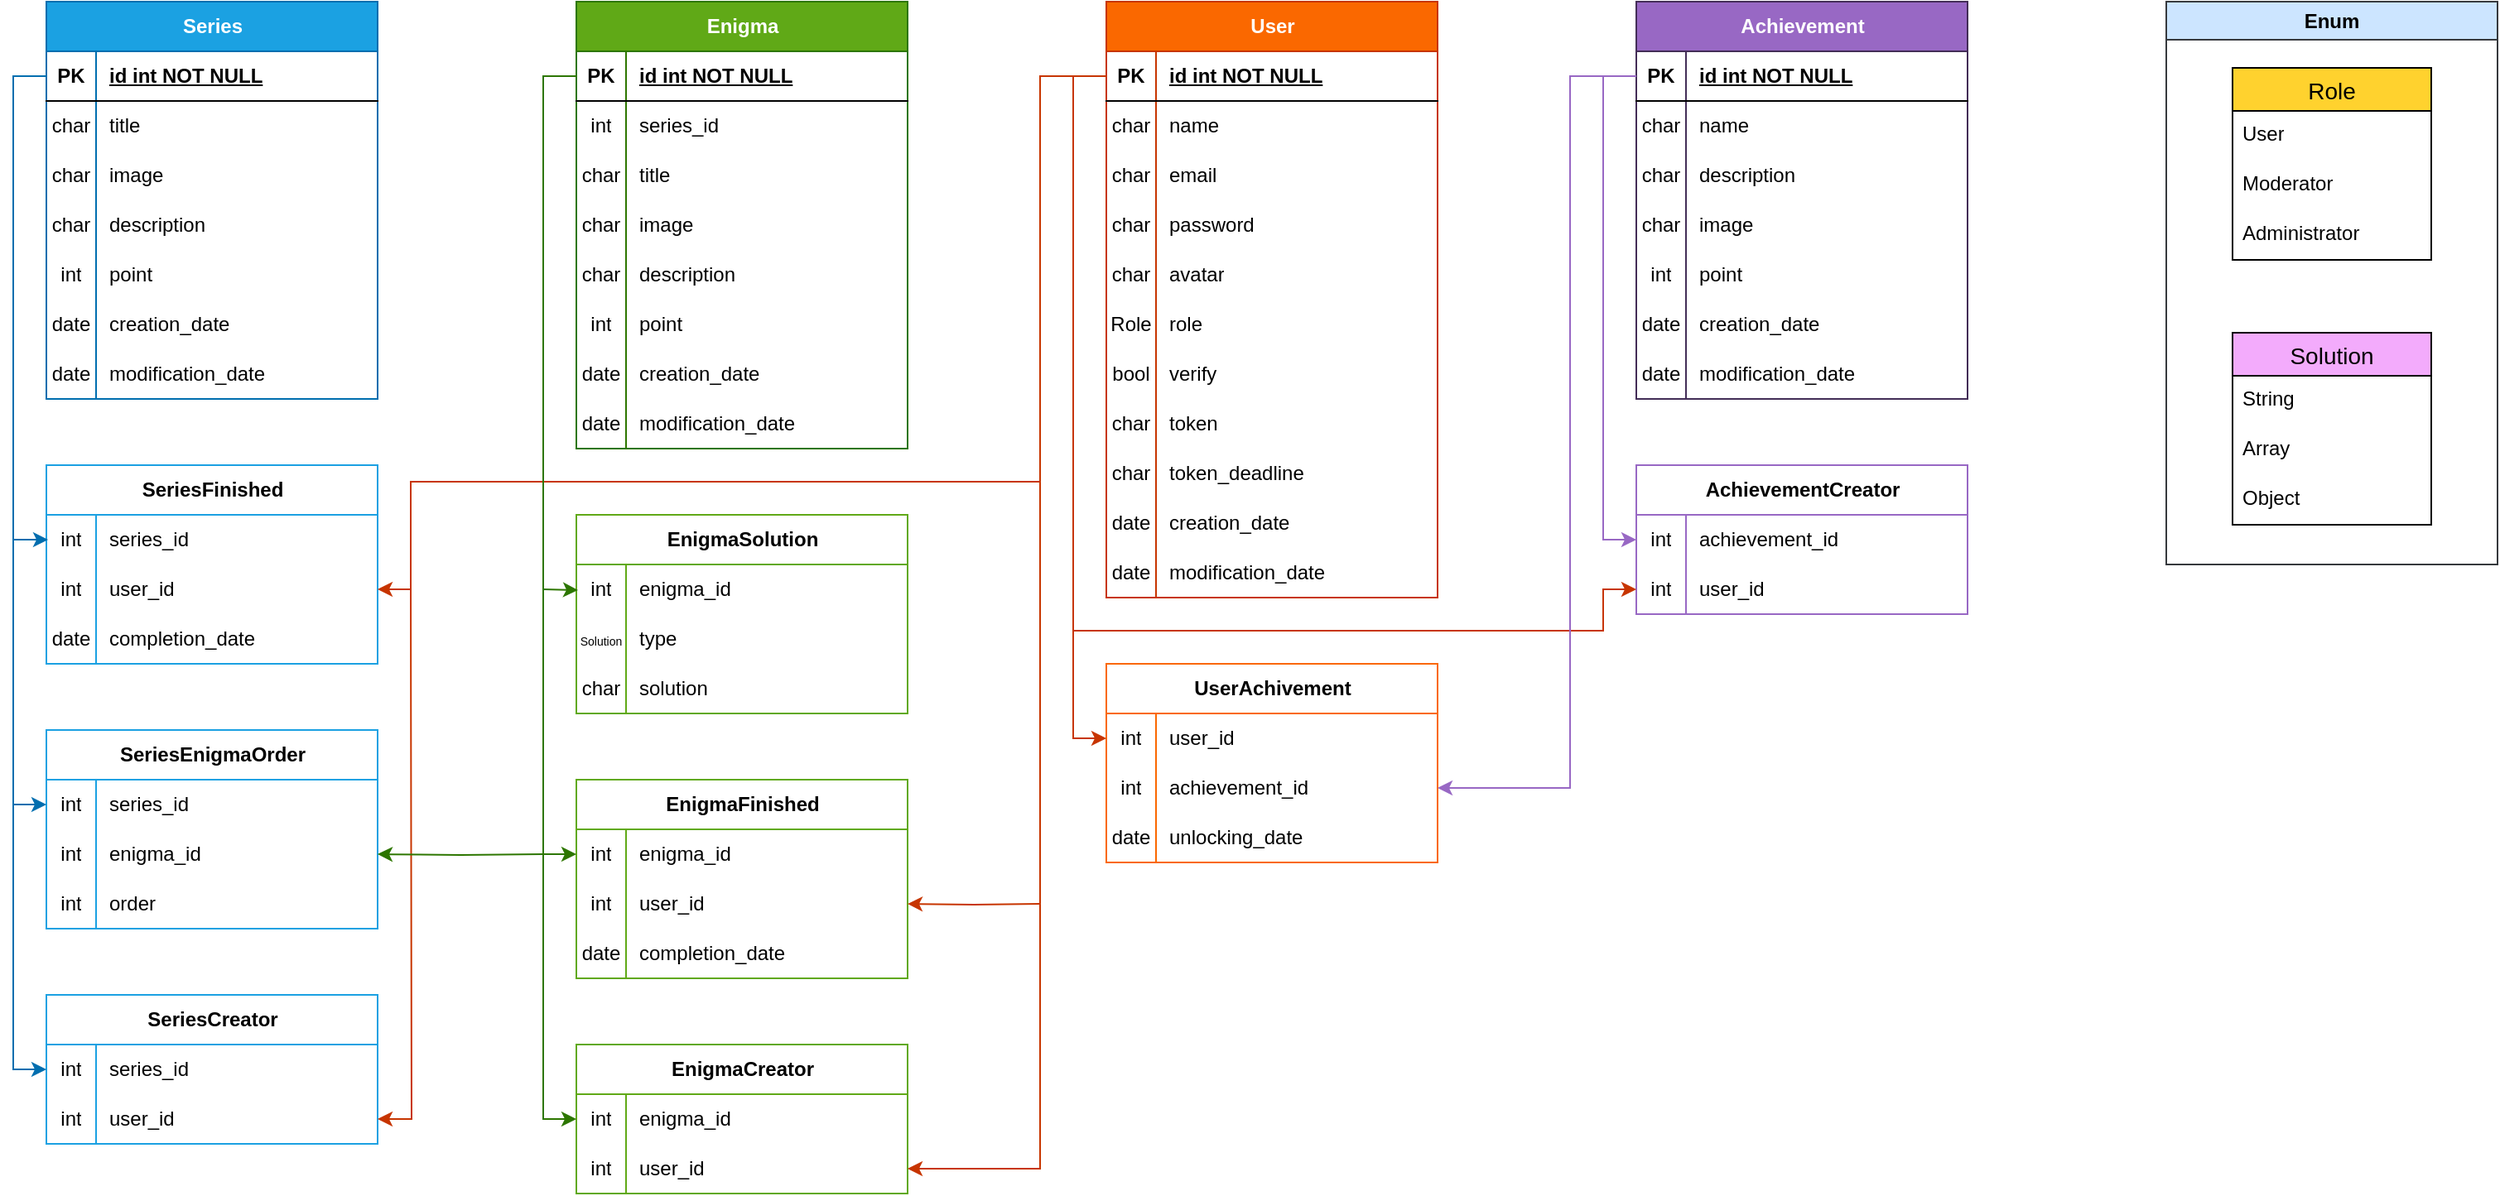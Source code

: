<mxfile version="21.6.8" type="device">
  <diagram name="Page-1" id="ZQDDvr7Pt_EY_9pwVOu4">
    <mxGraphModel dx="1418" dy="828" grid="1" gridSize="10" guides="1" tooltips="1" connect="1" arrows="1" fold="1" page="1" pageScale="1" pageWidth="1654" pageHeight="1169" math="0" shadow="0">
      <root>
        <mxCell id="0" />
        <mxCell id="1" parent="0" />
        <mxCell id="DbSX0_VCMuvTK8yP2a2Y-1" value="Series" style="shape=table;startSize=30;container=1;collapsible=1;childLayout=tableLayout;fixedRows=1;rowLines=0;fontStyle=1;align=center;resizeLast=1;html=1;fillColor=#1ba1e2;fontColor=#ffffff;strokeColor=#006EAF;" parent="1" vertex="1">
          <mxGeometry x="120" y="80" width="200" height="240" as="geometry">
            <mxRectangle x="40" y="80" width="80" height="30" as="alternateBounds" />
          </mxGeometry>
        </mxCell>
        <mxCell id="DbSX0_VCMuvTK8yP2a2Y-2" value="" style="shape=tableRow;horizontal=0;startSize=0;swimlaneHead=0;swimlaneBody=0;fillColor=none;collapsible=0;dropTarget=0;points=[[0,0.5],[1,0.5]];portConstraint=eastwest;top=0;left=0;right=0;bottom=1;" parent="DbSX0_VCMuvTK8yP2a2Y-1" vertex="1">
          <mxGeometry y="30" width="200" height="30" as="geometry" />
        </mxCell>
        <mxCell id="DbSX0_VCMuvTK8yP2a2Y-3" value="PK" style="shape=partialRectangle;connectable=0;fillColor=none;top=0;left=0;bottom=0;right=0;fontStyle=1;overflow=hidden;whiteSpace=wrap;html=1;" parent="DbSX0_VCMuvTK8yP2a2Y-2" vertex="1">
          <mxGeometry width="30" height="30" as="geometry">
            <mxRectangle width="30" height="30" as="alternateBounds" />
          </mxGeometry>
        </mxCell>
        <mxCell id="DbSX0_VCMuvTK8yP2a2Y-4" value="id int NOT NULL" style="shape=partialRectangle;connectable=0;fillColor=none;top=0;left=0;bottom=0;right=0;align=left;spacingLeft=6;fontStyle=5;overflow=hidden;whiteSpace=wrap;html=1;" parent="DbSX0_VCMuvTK8yP2a2Y-2" vertex="1">
          <mxGeometry x="30" width="170" height="30" as="geometry">
            <mxRectangle width="170" height="30" as="alternateBounds" />
          </mxGeometry>
        </mxCell>
        <mxCell id="DbSX0_VCMuvTK8yP2a2Y-5" value="" style="shape=tableRow;horizontal=0;startSize=0;swimlaneHead=0;swimlaneBody=0;fillColor=none;collapsible=0;dropTarget=0;points=[[0,0.5],[1,0.5]];portConstraint=eastwest;top=0;left=0;right=0;bottom=0;" parent="DbSX0_VCMuvTK8yP2a2Y-1" vertex="1">
          <mxGeometry y="60" width="200" height="30" as="geometry" />
        </mxCell>
        <mxCell id="DbSX0_VCMuvTK8yP2a2Y-6" value="char" style="shape=partialRectangle;connectable=0;fillColor=none;top=0;left=0;bottom=0;right=0;editable=1;overflow=hidden;whiteSpace=wrap;html=1;" parent="DbSX0_VCMuvTK8yP2a2Y-5" vertex="1">
          <mxGeometry width="30" height="30" as="geometry">
            <mxRectangle width="30" height="30" as="alternateBounds" />
          </mxGeometry>
        </mxCell>
        <mxCell id="DbSX0_VCMuvTK8yP2a2Y-7" value="title" style="shape=partialRectangle;connectable=0;fillColor=none;top=0;left=0;bottom=0;right=0;align=left;spacingLeft=6;overflow=hidden;whiteSpace=wrap;html=1;" parent="DbSX0_VCMuvTK8yP2a2Y-5" vertex="1">
          <mxGeometry x="30" width="170" height="30" as="geometry">
            <mxRectangle width="170" height="30" as="alternateBounds" />
          </mxGeometry>
        </mxCell>
        <mxCell id="DbSX0_VCMuvTK8yP2a2Y-8" value="" style="shape=tableRow;horizontal=0;startSize=0;swimlaneHead=0;swimlaneBody=0;fillColor=none;collapsible=0;dropTarget=0;points=[[0,0.5],[1,0.5]];portConstraint=eastwest;top=0;left=0;right=0;bottom=0;" parent="DbSX0_VCMuvTK8yP2a2Y-1" vertex="1">
          <mxGeometry y="90" width="200" height="30" as="geometry" />
        </mxCell>
        <mxCell id="DbSX0_VCMuvTK8yP2a2Y-9" value="char" style="shape=partialRectangle;connectable=0;fillColor=none;top=0;left=0;bottom=0;right=0;editable=1;overflow=hidden;whiteSpace=wrap;html=1;" parent="DbSX0_VCMuvTK8yP2a2Y-8" vertex="1">
          <mxGeometry width="30" height="30" as="geometry">
            <mxRectangle width="30" height="30" as="alternateBounds" />
          </mxGeometry>
        </mxCell>
        <mxCell id="DbSX0_VCMuvTK8yP2a2Y-10" value="image" style="shape=partialRectangle;connectable=0;fillColor=none;top=0;left=0;bottom=0;right=0;align=left;spacingLeft=6;overflow=hidden;whiteSpace=wrap;html=1;" parent="DbSX0_VCMuvTK8yP2a2Y-8" vertex="1">
          <mxGeometry x="30" width="170" height="30" as="geometry">
            <mxRectangle width="170" height="30" as="alternateBounds" />
          </mxGeometry>
        </mxCell>
        <mxCell id="DbSX0_VCMuvTK8yP2a2Y-11" style="shape=tableRow;horizontal=0;startSize=0;swimlaneHead=0;swimlaneBody=0;fillColor=none;collapsible=0;dropTarget=0;points=[[0,0.5],[1,0.5]];portConstraint=eastwest;top=0;left=0;right=0;bottom=0;" parent="DbSX0_VCMuvTK8yP2a2Y-1" vertex="1">
          <mxGeometry y="120" width="200" height="30" as="geometry" />
        </mxCell>
        <mxCell id="DbSX0_VCMuvTK8yP2a2Y-12" value="char" style="shape=partialRectangle;connectable=0;fillColor=none;top=0;left=0;bottom=0;right=0;editable=1;overflow=hidden;whiteSpace=wrap;html=1;" parent="DbSX0_VCMuvTK8yP2a2Y-11" vertex="1">
          <mxGeometry width="30" height="30" as="geometry">
            <mxRectangle width="30" height="30" as="alternateBounds" />
          </mxGeometry>
        </mxCell>
        <mxCell id="DbSX0_VCMuvTK8yP2a2Y-13" value="description" style="shape=partialRectangle;connectable=0;fillColor=none;top=0;left=0;bottom=0;right=0;align=left;spacingLeft=6;overflow=hidden;whiteSpace=wrap;html=1;" parent="DbSX0_VCMuvTK8yP2a2Y-11" vertex="1">
          <mxGeometry x="30" width="170" height="30" as="geometry">
            <mxRectangle width="170" height="30" as="alternateBounds" />
          </mxGeometry>
        </mxCell>
        <mxCell id="DbSX0_VCMuvTK8yP2a2Y-14" style="shape=tableRow;horizontal=0;startSize=0;swimlaneHead=0;swimlaneBody=0;fillColor=none;collapsible=0;dropTarget=0;points=[[0,0.5],[1,0.5]];portConstraint=eastwest;top=0;left=0;right=0;bottom=0;" parent="DbSX0_VCMuvTK8yP2a2Y-1" vertex="1">
          <mxGeometry y="150" width="200" height="30" as="geometry" />
        </mxCell>
        <mxCell id="DbSX0_VCMuvTK8yP2a2Y-15" value="int" style="shape=partialRectangle;connectable=0;fillColor=none;top=0;left=0;bottom=0;right=0;editable=1;overflow=hidden;whiteSpace=wrap;html=1;" parent="DbSX0_VCMuvTK8yP2a2Y-14" vertex="1">
          <mxGeometry width="30" height="30" as="geometry">
            <mxRectangle width="30" height="30" as="alternateBounds" />
          </mxGeometry>
        </mxCell>
        <mxCell id="DbSX0_VCMuvTK8yP2a2Y-16" value="point" style="shape=partialRectangle;connectable=0;fillColor=none;top=0;left=0;bottom=0;right=0;align=left;spacingLeft=6;overflow=hidden;whiteSpace=wrap;html=1;" parent="DbSX0_VCMuvTK8yP2a2Y-14" vertex="1">
          <mxGeometry x="30" width="170" height="30" as="geometry">
            <mxRectangle width="170" height="30" as="alternateBounds" />
          </mxGeometry>
        </mxCell>
        <mxCell id="DbSX0_VCMuvTK8yP2a2Y-17" style="shape=tableRow;horizontal=0;startSize=0;swimlaneHead=0;swimlaneBody=0;fillColor=none;collapsible=0;dropTarget=0;points=[[0,0.5],[1,0.5]];portConstraint=eastwest;top=0;left=0;right=0;bottom=0;" parent="DbSX0_VCMuvTK8yP2a2Y-1" vertex="1">
          <mxGeometry y="180" width="200" height="30" as="geometry" />
        </mxCell>
        <mxCell id="DbSX0_VCMuvTK8yP2a2Y-18" value="date" style="shape=partialRectangle;connectable=0;fillColor=none;top=0;left=0;bottom=0;right=0;editable=1;overflow=hidden;whiteSpace=wrap;html=1;" parent="DbSX0_VCMuvTK8yP2a2Y-17" vertex="1">
          <mxGeometry width="30" height="30" as="geometry">
            <mxRectangle width="30" height="30" as="alternateBounds" />
          </mxGeometry>
        </mxCell>
        <mxCell id="DbSX0_VCMuvTK8yP2a2Y-19" value="creation_date" style="shape=partialRectangle;connectable=0;fillColor=none;top=0;left=0;bottom=0;right=0;align=left;spacingLeft=6;overflow=hidden;whiteSpace=wrap;html=1;" parent="DbSX0_VCMuvTK8yP2a2Y-17" vertex="1">
          <mxGeometry x="30" width="170" height="30" as="geometry">
            <mxRectangle width="170" height="30" as="alternateBounds" />
          </mxGeometry>
        </mxCell>
        <mxCell id="DbSX0_VCMuvTK8yP2a2Y-20" style="shape=tableRow;horizontal=0;startSize=0;swimlaneHead=0;swimlaneBody=0;fillColor=none;collapsible=0;dropTarget=0;points=[[0,0.5],[1,0.5]];portConstraint=eastwest;top=0;left=0;right=0;bottom=0;" parent="DbSX0_VCMuvTK8yP2a2Y-1" vertex="1">
          <mxGeometry y="210" width="200" height="30" as="geometry" />
        </mxCell>
        <mxCell id="DbSX0_VCMuvTK8yP2a2Y-21" value="date" style="shape=partialRectangle;connectable=0;fillColor=none;top=0;left=0;bottom=0;right=0;editable=1;overflow=hidden;whiteSpace=wrap;html=1;" parent="DbSX0_VCMuvTK8yP2a2Y-20" vertex="1">
          <mxGeometry width="30" height="30" as="geometry">
            <mxRectangle width="30" height="30" as="alternateBounds" />
          </mxGeometry>
        </mxCell>
        <mxCell id="DbSX0_VCMuvTK8yP2a2Y-22" value="modification_date" style="shape=partialRectangle;connectable=0;fillColor=none;top=0;left=0;bottom=0;right=0;align=left;spacingLeft=6;overflow=hidden;whiteSpace=wrap;html=1;" parent="DbSX0_VCMuvTK8yP2a2Y-20" vertex="1">
          <mxGeometry x="30" width="170" height="30" as="geometry">
            <mxRectangle width="170" height="30" as="alternateBounds" />
          </mxGeometry>
        </mxCell>
        <mxCell id="DbSX0_VCMuvTK8yP2a2Y-23" value="Enigma" style="shape=table;startSize=30;container=1;collapsible=1;childLayout=tableLayout;fixedRows=1;rowLines=0;fontStyle=1;align=center;resizeLast=1;html=1;fillColor=#60a917;fontColor=#ffffff;strokeColor=#2D7600;" parent="1" vertex="1">
          <mxGeometry x="440" y="80" width="200" height="270" as="geometry" />
        </mxCell>
        <mxCell id="DbSX0_VCMuvTK8yP2a2Y-24" value="" style="shape=tableRow;horizontal=0;startSize=0;swimlaneHead=0;swimlaneBody=0;fillColor=none;collapsible=0;dropTarget=0;points=[[0,0.5],[1,0.5]];portConstraint=eastwest;top=0;left=0;right=0;bottom=1;" parent="DbSX0_VCMuvTK8yP2a2Y-23" vertex="1">
          <mxGeometry y="30" width="200" height="30" as="geometry" />
        </mxCell>
        <mxCell id="DbSX0_VCMuvTK8yP2a2Y-25" value="PK" style="shape=partialRectangle;connectable=0;fillColor=none;top=0;left=0;bottom=0;right=0;fontStyle=1;overflow=hidden;whiteSpace=wrap;html=1;" parent="DbSX0_VCMuvTK8yP2a2Y-24" vertex="1">
          <mxGeometry width="30" height="30" as="geometry">
            <mxRectangle width="30" height="30" as="alternateBounds" />
          </mxGeometry>
        </mxCell>
        <mxCell id="DbSX0_VCMuvTK8yP2a2Y-26" value="id int NOT NULL" style="shape=partialRectangle;connectable=0;fillColor=none;top=0;left=0;bottom=0;right=0;align=left;spacingLeft=6;fontStyle=5;overflow=hidden;whiteSpace=wrap;html=1;" parent="DbSX0_VCMuvTK8yP2a2Y-24" vertex="1">
          <mxGeometry x="30" width="170" height="30" as="geometry">
            <mxRectangle width="170" height="30" as="alternateBounds" />
          </mxGeometry>
        </mxCell>
        <mxCell id="DbSX0_VCMuvTK8yP2a2Y-27" value="" style="shape=tableRow;horizontal=0;startSize=0;swimlaneHead=0;swimlaneBody=0;fillColor=none;collapsible=0;dropTarget=0;points=[[0,0.5],[1,0.5]];portConstraint=eastwest;top=0;left=0;right=0;bottom=0;" parent="DbSX0_VCMuvTK8yP2a2Y-23" vertex="1">
          <mxGeometry y="60" width="200" height="30" as="geometry" />
        </mxCell>
        <mxCell id="DbSX0_VCMuvTK8yP2a2Y-28" value="int" style="shape=partialRectangle;connectable=0;fillColor=none;top=0;left=0;bottom=0;right=0;editable=1;overflow=hidden;whiteSpace=wrap;html=1;" parent="DbSX0_VCMuvTK8yP2a2Y-27" vertex="1">
          <mxGeometry width="30" height="30" as="geometry">
            <mxRectangle width="30" height="30" as="alternateBounds" />
          </mxGeometry>
        </mxCell>
        <mxCell id="DbSX0_VCMuvTK8yP2a2Y-29" value="series_id" style="shape=partialRectangle;connectable=0;fillColor=none;top=0;left=0;bottom=0;right=0;align=left;spacingLeft=6;overflow=hidden;whiteSpace=wrap;html=1;" parent="DbSX0_VCMuvTK8yP2a2Y-27" vertex="1">
          <mxGeometry x="30" width="170" height="30" as="geometry">
            <mxRectangle width="170" height="30" as="alternateBounds" />
          </mxGeometry>
        </mxCell>
        <mxCell id="DbSX0_VCMuvTK8yP2a2Y-30" style="shape=tableRow;horizontal=0;startSize=0;swimlaneHead=0;swimlaneBody=0;fillColor=none;collapsible=0;dropTarget=0;points=[[0,0.5],[1,0.5]];portConstraint=eastwest;top=0;left=0;right=0;bottom=0;" parent="DbSX0_VCMuvTK8yP2a2Y-23" vertex="1">
          <mxGeometry y="90" width="200" height="30" as="geometry" />
        </mxCell>
        <mxCell id="DbSX0_VCMuvTK8yP2a2Y-31" value="char" style="shape=partialRectangle;connectable=0;fillColor=none;top=0;left=0;bottom=0;right=0;editable=1;overflow=hidden;whiteSpace=wrap;html=1;" parent="DbSX0_VCMuvTK8yP2a2Y-30" vertex="1">
          <mxGeometry width="30" height="30" as="geometry">
            <mxRectangle width="30" height="30" as="alternateBounds" />
          </mxGeometry>
        </mxCell>
        <mxCell id="DbSX0_VCMuvTK8yP2a2Y-32" value="title" style="shape=partialRectangle;connectable=0;fillColor=none;top=0;left=0;bottom=0;right=0;align=left;spacingLeft=6;overflow=hidden;whiteSpace=wrap;html=1;" parent="DbSX0_VCMuvTK8yP2a2Y-30" vertex="1">
          <mxGeometry x="30" width="170" height="30" as="geometry">
            <mxRectangle width="170" height="30" as="alternateBounds" />
          </mxGeometry>
        </mxCell>
        <mxCell id="DbSX0_VCMuvTK8yP2a2Y-33" value="" style="shape=tableRow;horizontal=0;startSize=0;swimlaneHead=0;swimlaneBody=0;fillColor=none;collapsible=0;dropTarget=0;points=[[0,0.5],[1,0.5]];portConstraint=eastwest;top=0;left=0;right=0;bottom=0;" parent="DbSX0_VCMuvTK8yP2a2Y-23" vertex="1">
          <mxGeometry y="120" width="200" height="30" as="geometry" />
        </mxCell>
        <mxCell id="DbSX0_VCMuvTK8yP2a2Y-34" value="char" style="shape=partialRectangle;connectable=0;fillColor=none;top=0;left=0;bottom=0;right=0;editable=1;overflow=hidden;whiteSpace=wrap;html=1;" parent="DbSX0_VCMuvTK8yP2a2Y-33" vertex="1">
          <mxGeometry width="30" height="30" as="geometry">
            <mxRectangle width="30" height="30" as="alternateBounds" />
          </mxGeometry>
        </mxCell>
        <mxCell id="DbSX0_VCMuvTK8yP2a2Y-35" value="image&lt;br&gt;" style="shape=partialRectangle;connectable=0;fillColor=none;top=0;left=0;bottom=0;right=0;align=left;spacingLeft=6;overflow=hidden;whiteSpace=wrap;html=1;" parent="DbSX0_VCMuvTK8yP2a2Y-33" vertex="1">
          <mxGeometry x="30" width="170" height="30" as="geometry">
            <mxRectangle width="170" height="30" as="alternateBounds" />
          </mxGeometry>
        </mxCell>
        <mxCell id="DbSX0_VCMuvTK8yP2a2Y-36" style="shape=tableRow;horizontal=0;startSize=0;swimlaneHead=0;swimlaneBody=0;fillColor=none;collapsible=0;dropTarget=0;points=[[0,0.5],[1,0.5]];portConstraint=eastwest;top=0;left=0;right=0;bottom=0;" parent="DbSX0_VCMuvTK8yP2a2Y-23" vertex="1">
          <mxGeometry y="150" width="200" height="30" as="geometry" />
        </mxCell>
        <mxCell id="DbSX0_VCMuvTK8yP2a2Y-37" value="char" style="shape=partialRectangle;connectable=0;fillColor=none;top=0;left=0;bottom=0;right=0;editable=1;overflow=hidden;whiteSpace=wrap;html=1;" parent="DbSX0_VCMuvTK8yP2a2Y-36" vertex="1">
          <mxGeometry width="30" height="30" as="geometry">
            <mxRectangle width="30" height="30" as="alternateBounds" />
          </mxGeometry>
        </mxCell>
        <mxCell id="DbSX0_VCMuvTK8yP2a2Y-38" value="description" style="shape=partialRectangle;connectable=0;fillColor=none;top=0;left=0;bottom=0;right=0;align=left;spacingLeft=6;overflow=hidden;whiteSpace=wrap;html=1;" parent="DbSX0_VCMuvTK8yP2a2Y-36" vertex="1">
          <mxGeometry x="30" width="170" height="30" as="geometry">
            <mxRectangle width="170" height="30" as="alternateBounds" />
          </mxGeometry>
        </mxCell>
        <mxCell id="DbSX0_VCMuvTK8yP2a2Y-39" style="shape=tableRow;horizontal=0;startSize=0;swimlaneHead=0;swimlaneBody=0;fillColor=none;collapsible=0;dropTarget=0;points=[[0,0.5],[1,0.5]];portConstraint=eastwest;top=0;left=0;right=0;bottom=0;" parent="DbSX0_VCMuvTK8yP2a2Y-23" vertex="1">
          <mxGeometry y="180" width="200" height="30" as="geometry" />
        </mxCell>
        <mxCell id="DbSX0_VCMuvTK8yP2a2Y-40" value="int" style="shape=partialRectangle;connectable=0;fillColor=none;top=0;left=0;bottom=0;right=0;editable=1;overflow=hidden;whiteSpace=wrap;html=1;" parent="DbSX0_VCMuvTK8yP2a2Y-39" vertex="1">
          <mxGeometry width="30" height="30" as="geometry">
            <mxRectangle width="30" height="30" as="alternateBounds" />
          </mxGeometry>
        </mxCell>
        <mxCell id="DbSX0_VCMuvTK8yP2a2Y-41" value="point" style="shape=partialRectangle;connectable=0;fillColor=none;top=0;left=0;bottom=0;right=0;align=left;spacingLeft=6;overflow=hidden;whiteSpace=wrap;html=1;" parent="DbSX0_VCMuvTK8yP2a2Y-39" vertex="1">
          <mxGeometry x="30" width="170" height="30" as="geometry">
            <mxRectangle width="170" height="30" as="alternateBounds" />
          </mxGeometry>
        </mxCell>
        <mxCell id="DbSX0_VCMuvTK8yP2a2Y-42" style="shape=tableRow;horizontal=0;startSize=0;swimlaneHead=0;swimlaneBody=0;fillColor=none;collapsible=0;dropTarget=0;points=[[0,0.5],[1,0.5]];portConstraint=eastwest;top=0;left=0;right=0;bottom=0;" parent="DbSX0_VCMuvTK8yP2a2Y-23" vertex="1">
          <mxGeometry y="210" width="200" height="30" as="geometry" />
        </mxCell>
        <mxCell id="DbSX0_VCMuvTK8yP2a2Y-43" value="date" style="shape=partialRectangle;connectable=0;fillColor=none;top=0;left=0;bottom=0;right=0;editable=1;overflow=hidden;whiteSpace=wrap;html=1;" parent="DbSX0_VCMuvTK8yP2a2Y-42" vertex="1">
          <mxGeometry width="30" height="30" as="geometry">
            <mxRectangle width="30" height="30" as="alternateBounds" />
          </mxGeometry>
        </mxCell>
        <mxCell id="DbSX0_VCMuvTK8yP2a2Y-44" value="creation_date" style="shape=partialRectangle;connectable=0;fillColor=none;top=0;left=0;bottom=0;right=0;align=left;spacingLeft=6;overflow=hidden;whiteSpace=wrap;html=1;" parent="DbSX0_VCMuvTK8yP2a2Y-42" vertex="1">
          <mxGeometry x="30" width="170" height="30" as="geometry">
            <mxRectangle width="170" height="30" as="alternateBounds" />
          </mxGeometry>
        </mxCell>
        <mxCell id="DbSX0_VCMuvTK8yP2a2Y-45" style="shape=tableRow;horizontal=0;startSize=0;swimlaneHead=0;swimlaneBody=0;fillColor=none;collapsible=0;dropTarget=0;points=[[0,0.5],[1,0.5]];portConstraint=eastwest;top=0;left=0;right=0;bottom=0;" parent="DbSX0_VCMuvTK8yP2a2Y-23" vertex="1">
          <mxGeometry y="240" width="200" height="30" as="geometry" />
        </mxCell>
        <mxCell id="DbSX0_VCMuvTK8yP2a2Y-46" value="date" style="shape=partialRectangle;connectable=0;fillColor=none;top=0;left=0;bottom=0;right=0;editable=1;overflow=hidden;whiteSpace=wrap;html=1;" parent="DbSX0_VCMuvTK8yP2a2Y-45" vertex="1">
          <mxGeometry width="30" height="30" as="geometry">
            <mxRectangle width="30" height="30" as="alternateBounds" />
          </mxGeometry>
        </mxCell>
        <mxCell id="DbSX0_VCMuvTK8yP2a2Y-47" value="modification_date" style="shape=partialRectangle;connectable=0;fillColor=none;top=0;left=0;bottom=0;right=0;align=left;spacingLeft=6;overflow=hidden;whiteSpace=wrap;html=1;" parent="DbSX0_VCMuvTK8yP2a2Y-45" vertex="1">
          <mxGeometry x="30" width="170" height="30" as="geometry">
            <mxRectangle width="170" height="30" as="alternateBounds" />
          </mxGeometry>
        </mxCell>
        <mxCell id="DbSX0_VCMuvTK8yP2a2Y-48" value="EnigmaSolution" style="shape=table;startSize=30;container=1;collapsible=1;childLayout=tableLayout;fixedRows=1;rowLines=0;fontStyle=1;align=center;resizeLast=1;html=1;strokeColor=#60a917;" parent="1" vertex="1">
          <mxGeometry x="440" y="390" width="200" height="120" as="geometry" />
        </mxCell>
        <mxCell id="DbSX0_VCMuvTK8yP2a2Y-49" value="" style="shape=tableRow;horizontal=0;startSize=0;swimlaneHead=0;swimlaneBody=0;fillColor=none;collapsible=0;dropTarget=0;points=[[0,0.5],[1,0.5]];portConstraint=eastwest;top=0;left=0;right=0;bottom=0;" parent="DbSX0_VCMuvTK8yP2a2Y-48" vertex="1">
          <mxGeometry y="30" width="200" height="30" as="geometry" />
        </mxCell>
        <mxCell id="DbSX0_VCMuvTK8yP2a2Y-50" value="int" style="shape=partialRectangle;connectable=0;fillColor=none;top=0;left=0;bottom=0;right=0;editable=1;overflow=hidden;whiteSpace=wrap;html=1;" parent="DbSX0_VCMuvTK8yP2a2Y-49" vertex="1">
          <mxGeometry width="30" height="30" as="geometry">
            <mxRectangle width="30" height="30" as="alternateBounds" />
          </mxGeometry>
        </mxCell>
        <mxCell id="DbSX0_VCMuvTK8yP2a2Y-51" value="enigma_id" style="shape=partialRectangle;connectable=0;fillColor=none;top=0;left=0;bottom=0;right=0;align=left;spacingLeft=6;overflow=hidden;whiteSpace=wrap;html=1;" parent="DbSX0_VCMuvTK8yP2a2Y-49" vertex="1">
          <mxGeometry x="30" width="170" height="30" as="geometry">
            <mxRectangle width="170" height="30" as="alternateBounds" />
          </mxGeometry>
        </mxCell>
        <mxCell id="DGWkx9jtTkZhUhDgXPP0-40" value="" style="shape=tableRow;horizontal=0;startSize=0;swimlaneHead=0;swimlaneBody=0;fillColor=none;collapsible=0;dropTarget=0;points=[[0,0.5],[1,0.5]];portConstraint=eastwest;top=0;left=0;right=0;bottom=0;" parent="DbSX0_VCMuvTK8yP2a2Y-48" vertex="1">
          <mxGeometry y="60" width="200" height="30" as="geometry" />
        </mxCell>
        <mxCell id="DGWkx9jtTkZhUhDgXPP0-41" value="&lt;font style=&quot;font-size: 7px;&quot;&gt;Solution&lt;/font&gt;" style="shape=partialRectangle;connectable=0;fillColor=none;top=0;left=0;bottom=0;right=0;editable=1;overflow=hidden;whiteSpace=wrap;html=1;align=center;" parent="DGWkx9jtTkZhUhDgXPP0-40" vertex="1">
          <mxGeometry width="30" height="30" as="geometry">
            <mxRectangle width="30" height="30" as="alternateBounds" />
          </mxGeometry>
        </mxCell>
        <mxCell id="DGWkx9jtTkZhUhDgXPP0-42" value="type" style="shape=partialRectangle;connectable=0;fillColor=none;top=0;left=0;bottom=0;right=0;align=left;spacingLeft=6;overflow=hidden;whiteSpace=wrap;html=1;" parent="DGWkx9jtTkZhUhDgXPP0-40" vertex="1">
          <mxGeometry x="30" width="170" height="30" as="geometry">
            <mxRectangle width="170" height="30" as="alternateBounds" />
          </mxGeometry>
        </mxCell>
        <mxCell id="DbSX0_VCMuvTK8yP2a2Y-52" value="" style="shape=tableRow;horizontal=0;startSize=0;swimlaneHead=0;swimlaneBody=0;fillColor=none;collapsible=0;dropTarget=0;points=[[0,0.5],[1,0.5]];portConstraint=eastwest;top=0;left=0;right=0;bottom=0;" parent="DbSX0_VCMuvTK8yP2a2Y-48" vertex="1">
          <mxGeometry y="90" width="200" height="30" as="geometry" />
        </mxCell>
        <mxCell id="DbSX0_VCMuvTK8yP2a2Y-53" value="char" style="shape=partialRectangle;connectable=0;fillColor=none;top=0;left=0;bottom=0;right=0;editable=1;overflow=hidden;whiteSpace=wrap;html=1;" parent="DbSX0_VCMuvTK8yP2a2Y-52" vertex="1">
          <mxGeometry width="30" height="30" as="geometry">
            <mxRectangle width="30" height="30" as="alternateBounds" />
          </mxGeometry>
        </mxCell>
        <mxCell id="DbSX0_VCMuvTK8yP2a2Y-54" value="solution" style="shape=partialRectangle;connectable=0;fillColor=none;top=0;left=0;bottom=0;right=0;align=left;spacingLeft=6;overflow=hidden;whiteSpace=wrap;html=1;" parent="DbSX0_VCMuvTK8yP2a2Y-52" vertex="1">
          <mxGeometry x="30" width="170" height="30" as="geometry">
            <mxRectangle width="170" height="30" as="alternateBounds" />
          </mxGeometry>
        </mxCell>
        <mxCell id="DbSX0_VCMuvTK8yP2a2Y-55" value="EnigmaFinished" style="shape=table;startSize=30;container=1;collapsible=1;childLayout=tableLayout;fixedRows=1;rowLines=0;fontStyle=1;align=center;resizeLast=1;html=1;strokeColor=#60a917;" parent="1" vertex="1">
          <mxGeometry x="440" y="550" width="200" height="120" as="geometry" />
        </mxCell>
        <mxCell id="DbSX0_VCMuvTK8yP2a2Y-56" value="" style="shape=tableRow;horizontal=0;startSize=0;swimlaneHead=0;swimlaneBody=0;fillColor=none;collapsible=0;dropTarget=0;points=[[0,0.5],[1,0.5]];portConstraint=eastwest;top=0;left=0;right=0;bottom=0;" parent="DbSX0_VCMuvTK8yP2a2Y-55" vertex="1">
          <mxGeometry y="30" width="200" height="30" as="geometry" />
        </mxCell>
        <mxCell id="DbSX0_VCMuvTK8yP2a2Y-57" value="int" style="shape=partialRectangle;connectable=0;fillColor=none;top=0;left=0;bottom=0;right=0;editable=1;overflow=hidden;whiteSpace=wrap;html=1;" parent="DbSX0_VCMuvTK8yP2a2Y-56" vertex="1">
          <mxGeometry width="30" height="30" as="geometry">
            <mxRectangle width="30" height="30" as="alternateBounds" />
          </mxGeometry>
        </mxCell>
        <mxCell id="DbSX0_VCMuvTK8yP2a2Y-58" value="enigma_id" style="shape=partialRectangle;connectable=0;fillColor=none;top=0;left=0;bottom=0;right=0;align=left;spacingLeft=6;overflow=hidden;whiteSpace=wrap;html=1;" parent="DbSX0_VCMuvTK8yP2a2Y-56" vertex="1">
          <mxGeometry x="30" width="170" height="30" as="geometry">
            <mxRectangle width="170" height="30" as="alternateBounds" />
          </mxGeometry>
        </mxCell>
        <mxCell id="DbSX0_VCMuvTK8yP2a2Y-59" value="" style="shape=tableRow;horizontal=0;startSize=0;swimlaneHead=0;swimlaneBody=0;fillColor=none;collapsible=0;dropTarget=0;points=[[0,0.5],[1,0.5]];portConstraint=eastwest;top=0;left=0;right=0;bottom=0;" parent="DbSX0_VCMuvTK8yP2a2Y-55" vertex="1">
          <mxGeometry y="60" width="200" height="30" as="geometry" />
        </mxCell>
        <mxCell id="DbSX0_VCMuvTK8yP2a2Y-60" value="int" style="shape=partialRectangle;connectable=0;fillColor=none;top=0;left=0;bottom=0;right=0;editable=1;overflow=hidden;whiteSpace=wrap;html=1;" parent="DbSX0_VCMuvTK8yP2a2Y-59" vertex="1">
          <mxGeometry width="30" height="30" as="geometry">
            <mxRectangle width="30" height="30" as="alternateBounds" />
          </mxGeometry>
        </mxCell>
        <mxCell id="DbSX0_VCMuvTK8yP2a2Y-61" value="user_id" style="shape=partialRectangle;connectable=0;fillColor=none;top=0;left=0;bottom=0;right=0;align=left;spacingLeft=6;overflow=hidden;whiteSpace=wrap;html=1;" parent="DbSX0_VCMuvTK8yP2a2Y-59" vertex="1">
          <mxGeometry x="30" width="170" height="30" as="geometry">
            <mxRectangle width="170" height="30" as="alternateBounds" />
          </mxGeometry>
        </mxCell>
        <mxCell id="DbSX0_VCMuvTK8yP2a2Y-62" style="shape=tableRow;horizontal=0;startSize=0;swimlaneHead=0;swimlaneBody=0;fillColor=none;collapsible=0;dropTarget=0;points=[[0,0.5],[1,0.5]];portConstraint=eastwest;top=0;left=0;right=0;bottom=0;" parent="DbSX0_VCMuvTK8yP2a2Y-55" vertex="1">
          <mxGeometry y="90" width="200" height="30" as="geometry" />
        </mxCell>
        <mxCell id="DbSX0_VCMuvTK8yP2a2Y-63" value="date" style="shape=partialRectangle;connectable=0;fillColor=none;top=0;left=0;bottom=0;right=0;editable=1;overflow=hidden;whiteSpace=wrap;html=1;" parent="DbSX0_VCMuvTK8yP2a2Y-62" vertex="1">
          <mxGeometry width="30" height="30" as="geometry">
            <mxRectangle width="30" height="30" as="alternateBounds" />
          </mxGeometry>
        </mxCell>
        <mxCell id="DbSX0_VCMuvTK8yP2a2Y-64" value="completion_date" style="shape=partialRectangle;connectable=0;fillColor=none;top=0;left=0;bottom=0;right=0;align=left;spacingLeft=6;overflow=hidden;whiteSpace=wrap;html=1;" parent="DbSX0_VCMuvTK8yP2a2Y-62" vertex="1">
          <mxGeometry x="30" width="170" height="30" as="geometry">
            <mxRectangle width="170" height="30" as="alternateBounds" />
          </mxGeometry>
        </mxCell>
        <mxCell id="DbSX0_VCMuvTK8yP2a2Y-65" value="SeriesFinished" style="shape=table;startSize=30;container=1;collapsible=1;childLayout=tableLayout;fixedRows=1;rowLines=0;fontStyle=1;align=center;resizeLast=1;html=1;strokeColor=#1ba1e2;" parent="1" vertex="1">
          <mxGeometry x="120" y="360" width="200" height="120" as="geometry" />
        </mxCell>
        <mxCell id="DbSX0_VCMuvTK8yP2a2Y-66" value="" style="shape=tableRow;horizontal=0;startSize=0;swimlaneHead=0;swimlaneBody=0;fillColor=none;collapsible=0;dropTarget=0;points=[[0,0.5],[1,0.5]];portConstraint=eastwest;top=0;left=0;right=0;bottom=0;" parent="DbSX0_VCMuvTK8yP2a2Y-65" vertex="1">
          <mxGeometry y="30" width="200" height="30" as="geometry" />
        </mxCell>
        <mxCell id="DbSX0_VCMuvTK8yP2a2Y-67" value="int" style="shape=partialRectangle;connectable=0;fillColor=none;top=0;left=0;bottom=0;right=0;editable=1;overflow=hidden;whiteSpace=wrap;html=1;" parent="DbSX0_VCMuvTK8yP2a2Y-66" vertex="1">
          <mxGeometry width="30" height="30" as="geometry">
            <mxRectangle width="30" height="30" as="alternateBounds" />
          </mxGeometry>
        </mxCell>
        <mxCell id="DbSX0_VCMuvTK8yP2a2Y-68" value="series_id" style="shape=partialRectangle;connectable=0;fillColor=none;top=0;left=0;bottom=0;right=0;align=left;spacingLeft=6;overflow=hidden;whiteSpace=wrap;html=1;" parent="DbSX0_VCMuvTK8yP2a2Y-66" vertex="1">
          <mxGeometry x="30" width="170" height="30" as="geometry">
            <mxRectangle width="170" height="30" as="alternateBounds" />
          </mxGeometry>
        </mxCell>
        <mxCell id="DbSX0_VCMuvTK8yP2a2Y-69" value="" style="shape=tableRow;horizontal=0;startSize=0;swimlaneHead=0;swimlaneBody=0;fillColor=none;collapsible=0;dropTarget=0;points=[[0,0.5],[1,0.5]];portConstraint=eastwest;top=0;left=0;right=0;bottom=0;" parent="DbSX0_VCMuvTK8yP2a2Y-65" vertex="1">
          <mxGeometry y="60" width="200" height="30" as="geometry" />
        </mxCell>
        <mxCell id="DbSX0_VCMuvTK8yP2a2Y-70" value="int" style="shape=partialRectangle;connectable=0;fillColor=none;top=0;left=0;bottom=0;right=0;editable=1;overflow=hidden;whiteSpace=wrap;html=1;" parent="DbSX0_VCMuvTK8yP2a2Y-69" vertex="1">
          <mxGeometry width="30" height="30" as="geometry">
            <mxRectangle width="30" height="30" as="alternateBounds" />
          </mxGeometry>
        </mxCell>
        <mxCell id="DbSX0_VCMuvTK8yP2a2Y-71" value="user_id" style="shape=partialRectangle;connectable=0;fillColor=none;top=0;left=0;bottom=0;right=0;align=left;spacingLeft=6;overflow=hidden;whiteSpace=wrap;html=1;" parent="DbSX0_VCMuvTK8yP2a2Y-69" vertex="1">
          <mxGeometry x="30" width="170" height="30" as="geometry">
            <mxRectangle width="170" height="30" as="alternateBounds" />
          </mxGeometry>
        </mxCell>
        <mxCell id="DbSX0_VCMuvTK8yP2a2Y-72" style="shape=tableRow;horizontal=0;startSize=0;swimlaneHead=0;swimlaneBody=0;fillColor=none;collapsible=0;dropTarget=0;points=[[0,0.5],[1,0.5]];portConstraint=eastwest;top=0;left=0;right=0;bottom=0;" parent="DbSX0_VCMuvTK8yP2a2Y-65" vertex="1">
          <mxGeometry y="90" width="200" height="30" as="geometry" />
        </mxCell>
        <mxCell id="DbSX0_VCMuvTK8yP2a2Y-73" value="date" style="shape=partialRectangle;connectable=0;fillColor=none;top=0;left=0;bottom=0;right=0;editable=1;overflow=hidden;whiteSpace=wrap;html=1;" parent="DbSX0_VCMuvTK8yP2a2Y-72" vertex="1">
          <mxGeometry width="30" height="30" as="geometry">
            <mxRectangle width="30" height="30" as="alternateBounds" />
          </mxGeometry>
        </mxCell>
        <mxCell id="DbSX0_VCMuvTK8yP2a2Y-74" value="completion_date" style="shape=partialRectangle;connectable=0;fillColor=none;top=0;left=0;bottom=0;right=0;align=left;spacingLeft=6;overflow=hidden;whiteSpace=wrap;html=1;" parent="DbSX0_VCMuvTK8yP2a2Y-72" vertex="1">
          <mxGeometry x="30" width="170" height="30" as="geometry">
            <mxRectangle width="170" height="30" as="alternateBounds" />
          </mxGeometry>
        </mxCell>
        <mxCell id="DbSX0_VCMuvTK8yP2a2Y-75" value="User" style="shape=table;startSize=30;container=1;collapsible=1;childLayout=tableLayout;fixedRows=1;rowLines=0;fontStyle=1;align=center;resizeLast=1;html=1;fillColor=#fa6800;fontColor=#ffffff;strokeColor=#C73500;" parent="1" vertex="1">
          <mxGeometry x="760" y="80" width="200" height="360" as="geometry" />
        </mxCell>
        <mxCell id="DbSX0_VCMuvTK8yP2a2Y-76" value="" style="shape=tableRow;horizontal=0;startSize=0;swimlaneHead=0;swimlaneBody=0;fillColor=none;collapsible=0;dropTarget=0;points=[[0,0.5],[1,0.5]];portConstraint=eastwest;top=0;left=0;right=0;bottom=1;" parent="DbSX0_VCMuvTK8yP2a2Y-75" vertex="1">
          <mxGeometry y="30" width="200" height="30" as="geometry" />
        </mxCell>
        <mxCell id="DbSX0_VCMuvTK8yP2a2Y-77" value="PK" style="shape=partialRectangle;connectable=0;fillColor=none;top=0;left=0;bottom=0;right=0;fontStyle=1;overflow=hidden;whiteSpace=wrap;html=1;" parent="DbSX0_VCMuvTK8yP2a2Y-76" vertex="1">
          <mxGeometry width="30" height="30" as="geometry">
            <mxRectangle width="30" height="30" as="alternateBounds" />
          </mxGeometry>
        </mxCell>
        <mxCell id="DbSX0_VCMuvTK8yP2a2Y-78" value="id int NOT NULL" style="shape=partialRectangle;connectable=0;fillColor=none;top=0;left=0;bottom=0;right=0;align=left;spacingLeft=6;fontStyle=5;overflow=hidden;whiteSpace=wrap;html=1;" parent="DbSX0_VCMuvTK8yP2a2Y-76" vertex="1">
          <mxGeometry x="30" width="170" height="30" as="geometry">
            <mxRectangle width="170" height="30" as="alternateBounds" />
          </mxGeometry>
        </mxCell>
        <mxCell id="DbSX0_VCMuvTK8yP2a2Y-79" value="" style="shape=tableRow;horizontal=0;startSize=0;swimlaneHead=0;swimlaneBody=0;fillColor=none;collapsible=0;dropTarget=0;points=[[0,0.5],[1,0.5]];portConstraint=eastwest;top=0;left=0;right=0;bottom=0;" parent="DbSX0_VCMuvTK8yP2a2Y-75" vertex="1">
          <mxGeometry y="60" width="200" height="30" as="geometry" />
        </mxCell>
        <mxCell id="DbSX0_VCMuvTK8yP2a2Y-80" value="char" style="shape=partialRectangle;connectable=0;fillColor=none;top=0;left=0;bottom=0;right=0;editable=1;overflow=hidden;whiteSpace=wrap;html=1;" parent="DbSX0_VCMuvTK8yP2a2Y-79" vertex="1">
          <mxGeometry width="30" height="30" as="geometry">
            <mxRectangle width="30" height="30" as="alternateBounds" />
          </mxGeometry>
        </mxCell>
        <mxCell id="DbSX0_VCMuvTK8yP2a2Y-81" value="name" style="shape=partialRectangle;connectable=0;fillColor=none;top=0;left=0;bottom=0;right=0;align=left;spacingLeft=6;overflow=hidden;whiteSpace=wrap;html=1;" parent="DbSX0_VCMuvTK8yP2a2Y-79" vertex="1">
          <mxGeometry x="30" width="170" height="30" as="geometry">
            <mxRectangle width="170" height="30" as="alternateBounds" />
          </mxGeometry>
        </mxCell>
        <mxCell id="DbSX0_VCMuvTK8yP2a2Y-82" value="" style="shape=tableRow;horizontal=0;startSize=0;swimlaneHead=0;swimlaneBody=0;fillColor=none;collapsible=0;dropTarget=0;points=[[0,0.5],[1,0.5]];portConstraint=eastwest;top=0;left=0;right=0;bottom=0;" parent="DbSX0_VCMuvTK8yP2a2Y-75" vertex="1">
          <mxGeometry y="90" width="200" height="30" as="geometry" />
        </mxCell>
        <mxCell id="DbSX0_VCMuvTK8yP2a2Y-83" value="char" style="shape=partialRectangle;connectable=0;fillColor=none;top=0;left=0;bottom=0;right=0;editable=1;overflow=hidden;whiteSpace=wrap;html=1;" parent="DbSX0_VCMuvTK8yP2a2Y-82" vertex="1">
          <mxGeometry width="30" height="30" as="geometry">
            <mxRectangle width="30" height="30" as="alternateBounds" />
          </mxGeometry>
        </mxCell>
        <mxCell id="DbSX0_VCMuvTK8yP2a2Y-84" value="email" style="shape=partialRectangle;connectable=0;fillColor=none;top=0;left=0;bottom=0;right=0;align=left;spacingLeft=6;overflow=hidden;whiteSpace=wrap;html=1;" parent="DbSX0_VCMuvTK8yP2a2Y-82" vertex="1">
          <mxGeometry x="30" width="170" height="30" as="geometry">
            <mxRectangle width="170" height="30" as="alternateBounds" />
          </mxGeometry>
        </mxCell>
        <mxCell id="DbSX0_VCMuvTK8yP2a2Y-85" value="" style="shape=tableRow;horizontal=0;startSize=0;swimlaneHead=0;swimlaneBody=0;fillColor=none;collapsible=0;dropTarget=0;points=[[0,0.5],[1,0.5]];portConstraint=eastwest;top=0;left=0;right=0;bottom=0;" parent="DbSX0_VCMuvTK8yP2a2Y-75" vertex="1">
          <mxGeometry y="120" width="200" height="30" as="geometry" />
        </mxCell>
        <mxCell id="DbSX0_VCMuvTK8yP2a2Y-86" value="char" style="shape=partialRectangle;connectable=0;fillColor=none;top=0;left=0;bottom=0;right=0;editable=1;overflow=hidden;whiteSpace=wrap;html=1;" parent="DbSX0_VCMuvTK8yP2a2Y-85" vertex="1">
          <mxGeometry width="30" height="30" as="geometry">
            <mxRectangle width="30" height="30" as="alternateBounds" />
          </mxGeometry>
        </mxCell>
        <mxCell id="DbSX0_VCMuvTK8yP2a2Y-87" value="password" style="shape=partialRectangle;connectable=0;fillColor=none;top=0;left=0;bottom=0;right=0;align=left;spacingLeft=6;overflow=hidden;whiteSpace=wrap;html=1;" parent="DbSX0_VCMuvTK8yP2a2Y-85" vertex="1">
          <mxGeometry x="30" width="170" height="30" as="geometry">
            <mxRectangle width="170" height="30" as="alternateBounds" />
          </mxGeometry>
        </mxCell>
        <mxCell id="DbSX0_VCMuvTK8yP2a2Y-88" style="shape=tableRow;horizontal=0;startSize=0;swimlaneHead=0;swimlaneBody=0;fillColor=none;collapsible=0;dropTarget=0;points=[[0,0.5],[1,0.5]];portConstraint=eastwest;top=0;left=0;right=0;bottom=0;" parent="DbSX0_VCMuvTK8yP2a2Y-75" vertex="1">
          <mxGeometry y="150" width="200" height="30" as="geometry" />
        </mxCell>
        <mxCell id="DbSX0_VCMuvTK8yP2a2Y-89" value="char" style="shape=partialRectangle;connectable=0;fillColor=none;top=0;left=0;bottom=0;right=0;editable=1;overflow=hidden;whiteSpace=wrap;html=1;" parent="DbSX0_VCMuvTK8yP2a2Y-88" vertex="1">
          <mxGeometry width="30" height="30" as="geometry">
            <mxRectangle width="30" height="30" as="alternateBounds" />
          </mxGeometry>
        </mxCell>
        <mxCell id="DbSX0_VCMuvTK8yP2a2Y-90" value="avatar" style="shape=partialRectangle;connectable=0;fillColor=none;top=0;left=0;bottom=0;right=0;align=left;spacingLeft=6;overflow=hidden;whiteSpace=wrap;html=1;" parent="DbSX0_VCMuvTK8yP2a2Y-88" vertex="1">
          <mxGeometry x="30" width="170" height="30" as="geometry">
            <mxRectangle width="170" height="30" as="alternateBounds" />
          </mxGeometry>
        </mxCell>
        <mxCell id="DGWkx9jtTkZhUhDgXPP0-59" style="shape=tableRow;horizontal=0;startSize=0;swimlaneHead=0;swimlaneBody=0;fillColor=none;collapsible=0;dropTarget=0;points=[[0,0.5],[1,0.5]];portConstraint=eastwest;top=0;left=0;right=0;bottom=0;" parent="DbSX0_VCMuvTK8yP2a2Y-75" vertex="1">
          <mxGeometry y="180" width="200" height="30" as="geometry" />
        </mxCell>
        <mxCell id="DGWkx9jtTkZhUhDgXPP0-60" value="Role" style="shape=partialRectangle;connectable=0;fillColor=none;top=0;left=0;bottom=0;right=0;editable=1;overflow=hidden;whiteSpace=wrap;html=1;" parent="DGWkx9jtTkZhUhDgXPP0-59" vertex="1">
          <mxGeometry width="30" height="30" as="geometry">
            <mxRectangle width="30" height="30" as="alternateBounds" />
          </mxGeometry>
        </mxCell>
        <mxCell id="DGWkx9jtTkZhUhDgXPP0-61" value="role" style="shape=partialRectangle;connectable=0;fillColor=none;top=0;left=0;bottom=0;right=0;align=left;spacingLeft=6;overflow=hidden;whiteSpace=wrap;html=1;" parent="DGWkx9jtTkZhUhDgXPP0-59" vertex="1">
          <mxGeometry x="30" width="170" height="30" as="geometry">
            <mxRectangle width="170" height="30" as="alternateBounds" />
          </mxGeometry>
        </mxCell>
        <mxCell id="DbSX0_VCMuvTK8yP2a2Y-91" style="shape=tableRow;horizontal=0;startSize=0;swimlaneHead=0;swimlaneBody=0;fillColor=none;collapsible=0;dropTarget=0;points=[[0,0.5],[1,0.5]];portConstraint=eastwest;top=0;left=0;right=0;bottom=0;" parent="DbSX0_VCMuvTK8yP2a2Y-75" vertex="1">
          <mxGeometry y="210" width="200" height="30" as="geometry" />
        </mxCell>
        <mxCell id="DbSX0_VCMuvTK8yP2a2Y-92" value="bool" style="shape=partialRectangle;connectable=0;fillColor=none;top=0;left=0;bottom=0;right=0;editable=1;overflow=hidden;whiteSpace=wrap;html=1;" parent="DbSX0_VCMuvTK8yP2a2Y-91" vertex="1">
          <mxGeometry width="30" height="30" as="geometry">
            <mxRectangle width="30" height="30" as="alternateBounds" />
          </mxGeometry>
        </mxCell>
        <mxCell id="DbSX0_VCMuvTK8yP2a2Y-93" value="verify" style="shape=partialRectangle;connectable=0;fillColor=none;top=0;left=0;bottom=0;right=0;align=left;spacingLeft=6;overflow=hidden;whiteSpace=wrap;html=1;" parent="DbSX0_VCMuvTK8yP2a2Y-91" vertex="1">
          <mxGeometry x="30" width="170" height="30" as="geometry">
            <mxRectangle width="170" height="30" as="alternateBounds" />
          </mxGeometry>
        </mxCell>
        <mxCell id="DbSX0_VCMuvTK8yP2a2Y-94" style="shape=tableRow;horizontal=0;startSize=0;swimlaneHead=0;swimlaneBody=0;fillColor=none;collapsible=0;dropTarget=0;points=[[0,0.5],[1,0.5]];portConstraint=eastwest;top=0;left=0;right=0;bottom=0;" parent="DbSX0_VCMuvTK8yP2a2Y-75" vertex="1">
          <mxGeometry y="240" width="200" height="30" as="geometry" />
        </mxCell>
        <mxCell id="DbSX0_VCMuvTK8yP2a2Y-95" value="char" style="shape=partialRectangle;connectable=0;fillColor=none;top=0;left=0;bottom=0;right=0;editable=1;overflow=hidden;whiteSpace=wrap;html=1;" parent="DbSX0_VCMuvTK8yP2a2Y-94" vertex="1">
          <mxGeometry width="30" height="30" as="geometry">
            <mxRectangle width="30" height="30" as="alternateBounds" />
          </mxGeometry>
        </mxCell>
        <mxCell id="DbSX0_VCMuvTK8yP2a2Y-96" value="token" style="shape=partialRectangle;connectable=0;fillColor=none;top=0;left=0;bottom=0;right=0;align=left;spacingLeft=6;overflow=hidden;whiteSpace=wrap;html=1;" parent="DbSX0_VCMuvTK8yP2a2Y-94" vertex="1">
          <mxGeometry x="30" width="170" height="30" as="geometry">
            <mxRectangle width="170" height="30" as="alternateBounds" />
          </mxGeometry>
        </mxCell>
        <mxCell id="DbSX0_VCMuvTK8yP2a2Y-97" style="shape=tableRow;horizontal=0;startSize=0;swimlaneHead=0;swimlaneBody=0;fillColor=none;collapsible=0;dropTarget=0;points=[[0,0.5],[1,0.5]];portConstraint=eastwest;top=0;left=0;right=0;bottom=0;" parent="DbSX0_VCMuvTK8yP2a2Y-75" vertex="1">
          <mxGeometry y="270" width="200" height="30" as="geometry" />
        </mxCell>
        <mxCell id="DbSX0_VCMuvTK8yP2a2Y-98" value="char" style="shape=partialRectangle;connectable=0;fillColor=none;top=0;left=0;bottom=0;right=0;editable=1;overflow=hidden;whiteSpace=wrap;html=1;" parent="DbSX0_VCMuvTK8yP2a2Y-97" vertex="1">
          <mxGeometry width="30" height="30" as="geometry">
            <mxRectangle width="30" height="30" as="alternateBounds" />
          </mxGeometry>
        </mxCell>
        <mxCell id="DbSX0_VCMuvTK8yP2a2Y-99" value="token_deadline" style="shape=partialRectangle;connectable=0;fillColor=none;top=0;left=0;bottom=0;right=0;align=left;spacingLeft=6;overflow=hidden;whiteSpace=wrap;html=1;" parent="DbSX0_VCMuvTK8yP2a2Y-97" vertex="1">
          <mxGeometry x="30" width="170" height="30" as="geometry">
            <mxRectangle width="170" height="30" as="alternateBounds" />
          </mxGeometry>
        </mxCell>
        <mxCell id="DbSX0_VCMuvTK8yP2a2Y-100" style="shape=tableRow;horizontal=0;startSize=0;swimlaneHead=0;swimlaneBody=0;fillColor=none;collapsible=0;dropTarget=0;points=[[0,0.5],[1,0.5]];portConstraint=eastwest;top=0;left=0;right=0;bottom=0;" parent="DbSX0_VCMuvTK8yP2a2Y-75" vertex="1">
          <mxGeometry y="300" width="200" height="30" as="geometry" />
        </mxCell>
        <mxCell id="DbSX0_VCMuvTK8yP2a2Y-101" value="date" style="shape=partialRectangle;connectable=0;fillColor=none;top=0;left=0;bottom=0;right=0;editable=1;overflow=hidden;whiteSpace=wrap;html=1;" parent="DbSX0_VCMuvTK8yP2a2Y-100" vertex="1">
          <mxGeometry width="30" height="30" as="geometry">
            <mxRectangle width="30" height="30" as="alternateBounds" />
          </mxGeometry>
        </mxCell>
        <mxCell id="DbSX0_VCMuvTK8yP2a2Y-102" value="creation_date" style="shape=partialRectangle;connectable=0;fillColor=none;top=0;left=0;bottom=0;right=0;align=left;spacingLeft=6;overflow=hidden;whiteSpace=wrap;html=1;" parent="DbSX0_VCMuvTK8yP2a2Y-100" vertex="1">
          <mxGeometry x="30" width="170" height="30" as="geometry">
            <mxRectangle width="170" height="30" as="alternateBounds" />
          </mxGeometry>
        </mxCell>
        <mxCell id="DbSX0_VCMuvTK8yP2a2Y-103" style="shape=tableRow;horizontal=0;startSize=0;swimlaneHead=0;swimlaneBody=0;fillColor=none;collapsible=0;dropTarget=0;points=[[0,0.5],[1,0.5]];portConstraint=eastwest;top=0;left=0;right=0;bottom=0;" parent="DbSX0_VCMuvTK8yP2a2Y-75" vertex="1">
          <mxGeometry y="330" width="200" height="30" as="geometry" />
        </mxCell>
        <mxCell id="DbSX0_VCMuvTK8yP2a2Y-104" value="date" style="shape=partialRectangle;connectable=0;fillColor=none;top=0;left=0;bottom=0;right=0;editable=1;overflow=hidden;whiteSpace=wrap;html=1;" parent="DbSX0_VCMuvTK8yP2a2Y-103" vertex="1">
          <mxGeometry width="30" height="30" as="geometry">
            <mxRectangle width="30" height="30" as="alternateBounds" />
          </mxGeometry>
        </mxCell>
        <mxCell id="DbSX0_VCMuvTK8yP2a2Y-105" value="modification_date" style="shape=partialRectangle;connectable=0;fillColor=none;top=0;left=0;bottom=0;right=0;align=left;spacingLeft=6;overflow=hidden;whiteSpace=wrap;html=1;" parent="DbSX0_VCMuvTK8yP2a2Y-103" vertex="1">
          <mxGeometry x="30" width="170" height="30" as="geometry">
            <mxRectangle width="170" height="30" as="alternateBounds" />
          </mxGeometry>
        </mxCell>
        <mxCell id="DbSX0_VCMuvTK8yP2a2Y-110" value="SeriesEnigmaOrder" style="shape=table;startSize=30;container=1;collapsible=1;childLayout=tableLayout;fixedRows=1;rowLines=0;fontStyle=1;align=center;resizeLast=1;html=1;strokeColor=#1ba1e2;" parent="1" vertex="1">
          <mxGeometry x="120" y="520" width="200" height="120" as="geometry" />
        </mxCell>
        <mxCell id="DbSX0_VCMuvTK8yP2a2Y-111" value="" style="shape=tableRow;horizontal=0;startSize=0;swimlaneHead=0;swimlaneBody=0;fillColor=none;collapsible=0;dropTarget=0;points=[[0,0.5],[1,0.5]];portConstraint=eastwest;top=0;left=0;right=0;bottom=0;" parent="DbSX0_VCMuvTK8yP2a2Y-110" vertex="1">
          <mxGeometry y="30" width="200" height="30" as="geometry" />
        </mxCell>
        <mxCell id="DbSX0_VCMuvTK8yP2a2Y-112" value="int" style="shape=partialRectangle;connectable=0;fillColor=none;top=0;left=0;bottom=0;right=0;editable=1;overflow=hidden;whiteSpace=wrap;html=1;" parent="DbSX0_VCMuvTK8yP2a2Y-111" vertex="1">
          <mxGeometry width="30" height="30" as="geometry">
            <mxRectangle width="30" height="30" as="alternateBounds" />
          </mxGeometry>
        </mxCell>
        <mxCell id="DbSX0_VCMuvTK8yP2a2Y-113" value="series_id" style="shape=partialRectangle;connectable=0;fillColor=none;top=0;left=0;bottom=0;right=0;align=left;spacingLeft=6;overflow=hidden;whiteSpace=wrap;html=1;" parent="DbSX0_VCMuvTK8yP2a2Y-111" vertex="1">
          <mxGeometry x="30" width="170" height="30" as="geometry">
            <mxRectangle width="170" height="30" as="alternateBounds" />
          </mxGeometry>
        </mxCell>
        <mxCell id="DbSX0_VCMuvTK8yP2a2Y-114" value="" style="shape=tableRow;horizontal=0;startSize=0;swimlaneHead=0;swimlaneBody=0;fillColor=none;collapsible=0;dropTarget=0;points=[[0,0.5],[1,0.5]];portConstraint=eastwest;top=0;left=0;right=0;bottom=0;" parent="DbSX0_VCMuvTK8yP2a2Y-110" vertex="1">
          <mxGeometry y="60" width="200" height="30" as="geometry" />
        </mxCell>
        <mxCell id="DbSX0_VCMuvTK8yP2a2Y-115" value="int" style="shape=partialRectangle;connectable=0;fillColor=none;top=0;left=0;bottom=0;right=0;editable=1;overflow=hidden;whiteSpace=wrap;html=1;" parent="DbSX0_VCMuvTK8yP2a2Y-114" vertex="1">
          <mxGeometry width="30" height="30" as="geometry">
            <mxRectangle width="30" height="30" as="alternateBounds" />
          </mxGeometry>
        </mxCell>
        <mxCell id="DbSX0_VCMuvTK8yP2a2Y-116" value="enigma_id" style="shape=partialRectangle;connectable=0;fillColor=none;top=0;left=0;bottom=0;right=0;align=left;spacingLeft=6;overflow=hidden;whiteSpace=wrap;html=1;" parent="DbSX0_VCMuvTK8yP2a2Y-114" vertex="1">
          <mxGeometry x="30" width="170" height="30" as="geometry">
            <mxRectangle width="170" height="30" as="alternateBounds" />
          </mxGeometry>
        </mxCell>
        <mxCell id="DbSX0_VCMuvTK8yP2a2Y-117" value="" style="shape=tableRow;horizontal=0;startSize=0;swimlaneHead=0;swimlaneBody=0;fillColor=none;collapsible=0;dropTarget=0;points=[[0,0.5],[1,0.5]];portConstraint=eastwest;top=0;left=0;right=0;bottom=0;" parent="DbSX0_VCMuvTK8yP2a2Y-110" vertex="1">
          <mxGeometry y="90" width="200" height="30" as="geometry" />
        </mxCell>
        <mxCell id="DbSX0_VCMuvTK8yP2a2Y-118" value="int" style="shape=partialRectangle;connectable=0;fillColor=none;top=0;left=0;bottom=0;right=0;editable=1;overflow=hidden;whiteSpace=wrap;html=1;" parent="DbSX0_VCMuvTK8yP2a2Y-117" vertex="1">
          <mxGeometry width="30" height="30" as="geometry">
            <mxRectangle width="30" height="30" as="alternateBounds" />
          </mxGeometry>
        </mxCell>
        <mxCell id="DbSX0_VCMuvTK8yP2a2Y-119" value="order" style="shape=partialRectangle;connectable=0;fillColor=none;top=0;left=0;bottom=0;right=0;align=left;spacingLeft=6;overflow=hidden;whiteSpace=wrap;html=1;" parent="DbSX0_VCMuvTK8yP2a2Y-117" vertex="1">
          <mxGeometry x="30" width="170" height="30" as="geometry">
            <mxRectangle width="170" height="30" as="alternateBounds" />
          </mxGeometry>
        </mxCell>
        <mxCell id="DbSX0_VCMuvTK8yP2a2Y-123" value="UserAchivement" style="shape=table;startSize=30;container=1;collapsible=1;childLayout=tableLayout;fixedRows=1;rowLines=0;fontStyle=1;align=center;resizeLast=1;html=1;strokeColor=#fa6800;" parent="1" vertex="1">
          <mxGeometry x="760" y="480" width="200" height="120" as="geometry" />
        </mxCell>
        <mxCell id="DbSX0_VCMuvTK8yP2a2Y-124" value="" style="shape=tableRow;horizontal=0;startSize=0;swimlaneHead=0;swimlaneBody=0;fillColor=none;collapsible=0;dropTarget=0;points=[[0,0.5],[1,0.5]];portConstraint=eastwest;top=0;left=0;right=0;bottom=0;" parent="DbSX0_VCMuvTK8yP2a2Y-123" vertex="1">
          <mxGeometry y="30" width="200" height="30" as="geometry" />
        </mxCell>
        <mxCell id="DbSX0_VCMuvTK8yP2a2Y-125" value="int" style="shape=partialRectangle;connectable=0;fillColor=none;top=0;left=0;bottom=0;right=0;editable=1;overflow=hidden;whiteSpace=wrap;html=1;" parent="DbSX0_VCMuvTK8yP2a2Y-124" vertex="1">
          <mxGeometry width="30" height="30" as="geometry">
            <mxRectangle width="30" height="30" as="alternateBounds" />
          </mxGeometry>
        </mxCell>
        <mxCell id="DbSX0_VCMuvTK8yP2a2Y-126" value="user_id" style="shape=partialRectangle;connectable=0;fillColor=none;top=0;left=0;bottom=0;right=0;align=left;spacingLeft=6;overflow=hidden;whiteSpace=wrap;html=1;" parent="DbSX0_VCMuvTK8yP2a2Y-124" vertex="1">
          <mxGeometry x="30" width="170" height="30" as="geometry">
            <mxRectangle width="170" height="30" as="alternateBounds" />
          </mxGeometry>
        </mxCell>
        <mxCell id="DbSX0_VCMuvTK8yP2a2Y-127" value="" style="shape=tableRow;horizontal=0;startSize=0;swimlaneHead=0;swimlaneBody=0;fillColor=none;collapsible=0;dropTarget=0;points=[[0,0.5],[1,0.5]];portConstraint=eastwest;top=0;left=0;right=0;bottom=0;" parent="DbSX0_VCMuvTK8yP2a2Y-123" vertex="1">
          <mxGeometry y="60" width="200" height="30" as="geometry" />
        </mxCell>
        <mxCell id="DbSX0_VCMuvTK8yP2a2Y-128" value="int" style="shape=partialRectangle;connectable=0;fillColor=none;top=0;left=0;bottom=0;right=0;editable=1;overflow=hidden;whiteSpace=wrap;html=1;" parent="DbSX0_VCMuvTK8yP2a2Y-127" vertex="1">
          <mxGeometry width="30" height="30" as="geometry">
            <mxRectangle width="30" height="30" as="alternateBounds" />
          </mxGeometry>
        </mxCell>
        <mxCell id="DbSX0_VCMuvTK8yP2a2Y-129" value="achievement_id" style="shape=partialRectangle;connectable=0;fillColor=none;top=0;left=0;bottom=0;right=0;align=left;spacingLeft=6;overflow=hidden;whiteSpace=wrap;html=1;" parent="DbSX0_VCMuvTK8yP2a2Y-127" vertex="1">
          <mxGeometry x="30" width="170" height="30" as="geometry">
            <mxRectangle width="170" height="30" as="alternateBounds" />
          </mxGeometry>
        </mxCell>
        <mxCell id="DbSX0_VCMuvTK8yP2a2Y-130" value="" style="shape=tableRow;horizontal=0;startSize=0;swimlaneHead=0;swimlaneBody=0;fillColor=none;collapsible=0;dropTarget=0;points=[[0,0.5],[1,0.5]];portConstraint=eastwest;top=0;left=0;right=0;bottom=0;" parent="DbSX0_VCMuvTK8yP2a2Y-123" vertex="1">
          <mxGeometry y="90" width="200" height="30" as="geometry" />
        </mxCell>
        <mxCell id="DbSX0_VCMuvTK8yP2a2Y-131" value="date" style="shape=partialRectangle;connectable=0;fillColor=none;top=0;left=0;bottom=0;right=0;editable=1;overflow=hidden;whiteSpace=wrap;html=1;" parent="DbSX0_VCMuvTK8yP2a2Y-130" vertex="1">
          <mxGeometry width="30" height="30" as="geometry">
            <mxRectangle width="30" height="30" as="alternateBounds" />
          </mxGeometry>
        </mxCell>
        <mxCell id="DbSX0_VCMuvTK8yP2a2Y-132" value="unlocking_date" style="shape=partialRectangle;connectable=0;fillColor=none;top=0;left=0;bottom=0;right=0;align=left;spacingLeft=6;overflow=hidden;whiteSpace=wrap;html=1;" parent="DbSX0_VCMuvTK8yP2a2Y-130" vertex="1">
          <mxGeometry x="30" width="170" height="30" as="geometry">
            <mxRectangle width="170" height="30" as="alternateBounds" />
          </mxGeometry>
        </mxCell>
        <mxCell id="DbSX0_VCMuvTK8yP2a2Y-134" value="Achievement" style="shape=table;startSize=30;container=1;collapsible=1;childLayout=tableLayout;fixedRows=1;rowLines=0;fontStyle=1;align=center;resizeLast=1;html=1;fillColor=#9868c4;fontColor=#ffffff;strokeColor=#432D57;" parent="1" vertex="1">
          <mxGeometry x="1080" y="80" width="200" height="240" as="geometry" />
        </mxCell>
        <mxCell id="DbSX0_VCMuvTK8yP2a2Y-135" value="" style="shape=tableRow;horizontal=0;startSize=0;swimlaneHead=0;swimlaneBody=0;fillColor=none;collapsible=0;dropTarget=0;points=[[0,0.5],[1,0.5]];portConstraint=eastwest;top=0;left=0;right=0;bottom=1;" parent="DbSX0_VCMuvTK8yP2a2Y-134" vertex="1">
          <mxGeometry y="30" width="200" height="30" as="geometry" />
        </mxCell>
        <mxCell id="DbSX0_VCMuvTK8yP2a2Y-136" value="PK" style="shape=partialRectangle;connectable=0;fillColor=none;top=0;left=0;bottom=0;right=0;fontStyle=1;overflow=hidden;whiteSpace=wrap;html=1;" parent="DbSX0_VCMuvTK8yP2a2Y-135" vertex="1">
          <mxGeometry width="30" height="30" as="geometry">
            <mxRectangle width="30" height="30" as="alternateBounds" />
          </mxGeometry>
        </mxCell>
        <mxCell id="DbSX0_VCMuvTK8yP2a2Y-137" value="id int NOT NULL" style="shape=partialRectangle;connectable=0;fillColor=none;top=0;left=0;bottom=0;right=0;align=left;spacingLeft=6;fontStyle=5;overflow=hidden;whiteSpace=wrap;html=1;" parent="DbSX0_VCMuvTK8yP2a2Y-135" vertex="1">
          <mxGeometry x="30" width="170" height="30" as="geometry">
            <mxRectangle width="170" height="30" as="alternateBounds" />
          </mxGeometry>
        </mxCell>
        <mxCell id="DbSX0_VCMuvTK8yP2a2Y-138" value="" style="shape=tableRow;horizontal=0;startSize=0;swimlaneHead=0;swimlaneBody=0;fillColor=none;collapsible=0;dropTarget=0;points=[[0,0.5],[1,0.5]];portConstraint=eastwest;top=0;left=0;right=0;bottom=0;" parent="DbSX0_VCMuvTK8yP2a2Y-134" vertex="1">
          <mxGeometry y="60" width="200" height="30" as="geometry" />
        </mxCell>
        <mxCell id="DbSX0_VCMuvTK8yP2a2Y-139" value="char" style="shape=partialRectangle;connectable=0;fillColor=none;top=0;left=0;bottom=0;right=0;editable=1;overflow=hidden;whiteSpace=wrap;html=1;" parent="DbSX0_VCMuvTK8yP2a2Y-138" vertex="1">
          <mxGeometry width="30" height="30" as="geometry">
            <mxRectangle width="30" height="30" as="alternateBounds" />
          </mxGeometry>
        </mxCell>
        <mxCell id="DbSX0_VCMuvTK8yP2a2Y-140" value="name" style="shape=partialRectangle;connectable=0;fillColor=none;top=0;left=0;bottom=0;right=0;align=left;spacingLeft=6;overflow=hidden;whiteSpace=wrap;html=1;" parent="DbSX0_VCMuvTK8yP2a2Y-138" vertex="1">
          <mxGeometry x="30" width="170" height="30" as="geometry">
            <mxRectangle width="170" height="30" as="alternateBounds" />
          </mxGeometry>
        </mxCell>
        <mxCell id="DbSX0_VCMuvTK8yP2a2Y-141" value="" style="shape=tableRow;horizontal=0;startSize=0;swimlaneHead=0;swimlaneBody=0;fillColor=none;collapsible=0;dropTarget=0;points=[[0,0.5],[1,0.5]];portConstraint=eastwest;top=0;left=0;right=0;bottom=0;" parent="DbSX0_VCMuvTK8yP2a2Y-134" vertex="1">
          <mxGeometry y="90" width="200" height="30" as="geometry" />
        </mxCell>
        <mxCell id="DbSX0_VCMuvTK8yP2a2Y-142" value="char" style="shape=partialRectangle;connectable=0;fillColor=none;top=0;left=0;bottom=0;right=0;editable=1;overflow=hidden;whiteSpace=wrap;html=1;" parent="DbSX0_VCMuvTK8yP2a2Y-141" vertex="1">
          <mxGeometry width="30" height="30" as="geometry">
            <mxRectangle width="30" height="30" as="alternateBounds" />
          </mxGeometry>
        </mxCell>
        <mxCell id="DbSX0_VCMuvTK8yP2a2Y-143" value="description" style="shape=partialRectangle;connectable=0;fillColor=none;top=0;left=0;bottom=0;right=0;align=left;spacingLeft=6;overflow=hidden;whiteSpace=wrap;html=1;" parent="DbSX0_VCMuvTK8yP2a2Y-141" vertex="1">
          <mxGeometry x="30" width="170" height="30" as="geometry">
            <mxRectangle width="170" height="30" as="alternateBounds" />
          </mxGeometry>
        </mxCell>
        <mxCell id="DbSX0_VCMuvTK8yP2a2Y-144" style="shape=tableRow;horizontal=0;startSize=0;swimlaneHead=0;swimlaneBody=0;fillColor=none;collapsible=0;dropTarget=0;points=[[0,0.5],[1,0.5]];portConstraint=eastwest;top=0;left=0;right=0;bottom=0;" parent="DbSX0_VCMuvTK8yP2a2Y-134" vertex="1">
          <mxGeometry y="120" width="200" height="30" as="geometry" />
        </mxCell>
        <mxCell id="DbSX0_VCMuvTK8yP2a2Y-145" value="char" style="shape=partialRectangle;connectable=0;fillColor=none;top=0;left=0;bottom=0;right=0;editable=1;overflow=hidden;whiteSpace=wrap;html=1;" parent="DbSX0_VCMuvTK8yP2a2Y-144" vertex="1">
          <mxGeometry width="30" height="30" as="geometry">
            <mxRectangle width="30" height="30" as="alternateBounds" />
          </mxGeometry>
        </mxCell>
        <mxCell id="DbSX0_VCMuvTK8yP2a2Y-146" value="image" style="shape=partialRectangle;connectable=0;fillColor=none;top=0;left=0;bottom=0;right=0;align=left;spacingLeft=6;overflow=hidden;whiteSpace=wrap;html=1;" parent="DbSX0_VCMuvTK8yP2a2Y-144" vertex="1">
          <mxGeometry x="30" width="170" height="30" as="geometry">
            <mxRectangle width="170" height="30" as="alternateBounds" />
          </mxGeometry>
        </mxCell>
        <mxCell id="DbSX0_VCMuvTK8yP2a2Y-147" value="" style="shape=tableRow;horizontal=0;startSize=0;swimlaneHead=0;swimlaneBody=0;fillColor=none;collapsible=0;dropTarget=0;points=[[0,0.5],[1,0.5]];portConstraint=eastwest;top=0;left=0;right=0;bottom=0;" parent="DbSX0_VCMuvTK8yP2a2Y-134" vertex="1">
          <mxGeometry y="150" width="200" height="30" as="geometry" />
        </mxCell>
        <mxCell id="DbSX0_VCMuvTK8yP2a2Y-148" value="int" style="shape=partialRectangle;connectable=0;fillColor=none;top=0;left=0;bottom=0;right=0;editable=1;overflow=hidden;whiteSpace=wrap;html=1;" parent="DbSX0_VCMuvTK8yP2a2Y-147" vertex="1">
          <mxGeometry width="30" height="30" as="geometry">
            <mxRectangle width="30" height="30" as="alternateBounds" />
          </mxGeometry>
        </mxCell>
        <mxCell id="DbSX0_VCMuvTK8yP2a2Y-149" value="point" style="shape=partialRectangle;connectable=0;fillColor=none;top=0;left=0;bottom=0;right=0;align=left;spacingLeft=6;overflow=hidden;whiteSpace=wrap;html=1;" parent="DbSX0_VCMuvTK8yP2a2Y-147" vertex="1">
          <mxGeometry x="30" width="170" height="30" as="geometry">
            <mxRectangle width="170" height="30" as="alternateBounds" />
          </mxGeometry>
        </mxCell>
        <mxCell id="DbSX0_VCMuvTK8yP2a2Y-150" style="shape=tableRow;horizontal=0;startSize=0;swimlaneHead=0;swimlaneBody=0;fillColor=none;collapsible=0;dropTarget=0;points=[[0,0.5],[1,0.5]];portConstraint=eastwest;top=0;left=0;right=0;bottom=0;" parent="DbSX0_VCMuvTK8yP2a2Y-134" vertex="1">
          <mxGeometry y="180" width="200" height="30" as="geometry" />
        </mxCell>
        <mxCell id="DbSX0_VCMuvTK8yP2a2Y-151" value="date" style="shape=partialRectangle;connectable=0;fillColor=none;top=0;left=0;bottom=0;right=0;editable=1;overflow=hidden;whiteSpace=wrap;html=1;" parent="DbSX0_VCMuvTK8yP2a2Y-150" vertex="1">
          <mxGeometry width="30" height="30" as="geometry">
            <mxRectangle width="30" height="30" as="alternateBounds" />
          </mxGeometry>
        </mxCell>
        <mxCell id="DbSX0_VCMuvTK8yP2a2Y-152" value="creation_date" style="shape=partialRectangle;connectable=0;fillColor=none;top=0;left=0;bottom=0;right=0;align=left;spacingLeft=6;overflow=hidden;whiteSpace=wrap;html=1;" parent="DbSX0_VCMuvTK8yP2a2Y-150" vertex="1">
          <mxGeometry x="30" width="170" height="30" as="geometry">
            <mxRectangle width="170" height="30" as="alternateBounds" />
          </mxGeometry>
        </mxCell>
        <mxCell id="DbSX0_VCMuvTK8yP2a2Y-155" style="shape=tableRow;horizontal=0;startSize=0;swimlaneHead=0;swimlaneBody=0;fillColor=none;collapsible=0;dropTarget=0;points=[[0,0.5],[1,0.5]];portConstraint=eastwest;top=0;left=0;right=0;bottom=0;" parent="DbSX0_VCMuvTK8yP2a2Y-134" vertex="1">
          <mxGeometry y="210" width="200" height="30" as="geometry" />
        </mxCell>
        <mxCell id="DbSX0_VCMuvTK8yP2a2Y-156" value="date" style="shape=partialRectangle;connectable=0;fillColor=none;top=0;left=0;bottom=0;right=0;editable=1;overflow=hidden;whiteSpace=wrap;html=1;" parent="DbSX0_VCMuvTK8yP2a2Y-155" vertex="1">
          <mxGeometry width="30" height="30" as="geometry">
            <mxRectangle width="30" height="30" as="alternateBounds" />
          </mxGeometry>
        </mxCell>
        <mxCell id="DbSX0_VCMuvTK8yP2a2Y-157" value="modification_date" style="shape=partialRectangle;connectable=0;fillColor=none;top=0;left=0;bottom=0;right=0;align=left;spacingLeft=6;overflow=hidden;whiteSpace=wrap;html=1;" parent="DbSX0_VCMuvTK8yP2a2Y-155" vertex="1">
          <mxGeometry x="30" width="170" height="30" as="geometry">
            <mxRectangle width="170" height="30" as="alternateBounds" />
          </mxGeometry>
        </mxCell>
        <mxCell id="DGWkx9jtTkZhUhDgXPP0-4" value="EnigmaCreator" style="shape=table;startSize=30;container=1;collapsible=1;childLayout=tableLayout;fixedRows=1;rowLines=0;fontStyle=1;align=center;resizeLast=1;html=1;strokeColor=#60a917;" parent="1" vertex="1">
          <mxGeometry x="440" y="710" width="200" height="90" as="geometry" />
        </mxCell>
        <mxCell id="DGWkx9jtTkZhUhDgXPP0-11" value="" style="shape=tableRow;horizontal=0;startSize=0;swimlaneHead=0;swimlaneBody=0;fillColor=none;collapsible=0;dropTarget=0;points=[[0,0.5],[1,0.5]];portConstraint=eastwest;top=0;left=0;right=0;bottom=0;" parent="DGWkx9jtTkZhUhDgXPP0-4" vertex="1">
          <mxGeometry y="30" width="200" height="30" as="geometry" />
        </mxCell>
        <mxCell id="DGWkx9jtTkZhUhDgXPP0-12" value="int" style="shape=partialRectangle;connectable=0;fillColor=none;top=0;left=0;bottom=0;right=0;editable=1;overflow=hidden;whiteSpace=wrap;html=1;" parent="DGWkx9jtTkZhUhDgXPP0-11" vertex="1">
          <mxGeometry width="30" height="30" as="geometry">
            <mxRectangle width="30" height="30" as="alternateBounds" />
          </mxGeometry>
        </mxCell>
        <mxCell id="DGWkx9jtTkZhUhDgXPP0-13" value="enigma_id" style="shape=partialRectangle;connectable=0;fillColor=none;top=0;left=0;bottom=0;right=0;align=left;spacingLeft=6;overflow=hidden;whiteSpace=wrap;html=1;" parent="DGWkx9jtTkZhUhDgXPP0-11" vertex="1">
          <mxGeometry x="30" width="170" height="30" as="geometry">
            <mxRectangle width="170" height="30" as="alternateBounds" />
          </mxGeometry>
        </mxCell>
        <mxCell id="DGWkx9jtTkZhUhDgXPP0-8" value="" style="shape=tableRow;horizontal=0;startSize=0;swimlaneHead=0;swimlaneBody=0;fillColor=none;collapsible=0;dropTarget=0;points=[[0,0.5],[1,0.5]];portConstraint=eastwest;top=0;left=0;right=0;bottom=0;" parent="DGWkx9jtTkZhUhDgXPP0-4" vertex="1">
          <mxGeometry y="60" width="200" height="30" as="geometry" />
        </mxCell>
        <mxCell id="DGWkx9jtTkZhUhDgXPP0-9" value="int" style="shape=partialRectangle;connectable=0;fillColor=none;top=0;left=0;bottom=0;right=0;editable=1;overflow=hidden;whiteSpace=wrap;html=1;" parent="DGWkx9jtTkZhUhDgXPP0-8" vertex="1">
          <mxGeometry width="30" height="30" as="geometry">
            <mxRectangle width="30" height="30" as="alternateBounds" />
          </mxGeometry>
        </mxCell>
        <mxCell id="DGWkx9jtTkZhUhDgXPP0-10" value="user_id" style="shape=partialRectangle;connectable=0;fillColor=none;top=0;left=0;bottom=0;right=0;align=left;spacingLeft=6;overflow=hidden;whiteSpace=wrap;html=1;" parent="DGWkx9jtTkZhUhDgXPP0-8" vertex="1">
          <mxGeometry x="30" width="170" height="30" as="geometry">
            <mxRectangle width="170" height="30" as="alternateBounds" />
          </mxGeometry>
        </mxCell>
        <mxCell id="DGWkx9jtTkZhUhDgXPP0-17" value="SeriesCreator" style="shape=table;startSize=30;container=1;collapsible=1;childLayout=tableLayout;fixedRows=1;rowLines=0;fontStyle=1;align=center;resizeLast=1;html=1;strokeColor=#1ba1e2;" parent="1" vertex="1">
          <mxGeometry x="120" y="680" width="200" height="90" as="geometry" />
        </mxCell>
        <mxCell id="DGWkx9jtTkZhUhDgXPP0-24" value="" style="shape=tableRow;horizontal=0;startSize=0;swimlaneHead=0;swimlaneBody=0;fillColor=none;collapsible=0;dropTarget=0;points=[[0,0.5],[1,0.5]];portConstraint=eastwest;top=0;left=0;right=0;bottom=0;" parent="DGWkx9jtTkZhUhDgXPP0-17" vertex="1">
          <mxGeometry y="30" width="200" height="30" as="geometry" />
        </mxCell>
        <mxCell id="DGWkx9jtTkZhUhDgXPP0-25" value="int" style="shape=partialRectangle;connectable=0;fillColor=none;top=0;left=0;bottom=0;right=0;editable=1;overflow=hidden;whiteSpace=wrap;html=1;" parent="DGWkx9jtTkZhUhDgXPP0-24" vertex="1">
          <mxGeometry width="30" height="30" as="geometry">
            <mxRectangle width="30" height="30" as="alternateBounds" />
          </mxGeometry>
        </mxCell>
        <mxCell id="DGWkx9jtTkZhUhDgXPP0-26" value="series_id" style="shape=partialRectangle;connectable=0;fillColor=none;top=0;left=0;bottom=0;right=0;align=left;spacingLeft=6;overflow=hidden;whiteSpace=wrap;html=1;" parent="DGWkx9jtTkZhUhDgXPP0-24" vertex="1">
          <mxGeometry x="30" width="170" height="30" as="geometry">
            <mxRectangle width="170" height="30" as="alternateBounds" />
          </mxGeometry>
        </mxCell>
        <mxCell id="DGWkx9jtTkZhUhDgXPP0-21" value="" style="shape=tableRow;horizontal=0;startSize=0;swimlaneHead=0;swimlaneBody=0;fillColor=none;collapsible=0;dropTarget=0;points=[[0,0.5],[1,0.5]];portConstraint=eastwest;top=0;left=0;right=0;bottom=0;" parent="DGWkx9jtTkZhUhDgXPP0-17" vertex="1">
          <mxGeometry y="60" width="200" height="30" as="geometry" />
        </mxCell>
        <mxCell id="DGWkx9jtTkZhUhDgXPP0-22" value="int" style="shape=partialRectangle;connectable=0;fillColor=none;top=0;left=0;bottom=0;right=0;editable=1;overflow=hidden;whiteSpace=wrap;html=1;" parent="DGWkx9jtTkZhUhDgXPP0-21" vertex="1">
          <mxGeometry width="30" height="30" as="geometry">
            <mxRectangle width="30" height="30" as="alternateBounds" />
          </mxGeometry>
        </mxCell>
        <mxCell id="DGWkx9jtTkZhUhDgXPP0-23" value="user_id" style="shape=partialRectangle;connectable=0;fillColor=none;top=0;left=0;bottom=0;right=0;align=left;spacingLeft=6;overflow=hidden;whiteSpace=wrap;html=1;" parent="DGWkx9jtTkZhUhDgXPP0-21" vertex="1">
          <mxGeometry x="30" width="170" height="30" as="geometry">
            <mxRectangle width="170" height="30" as="alternateBounds" />
          </mxGeometry>
        </mxCell>
        <mxCell id="DGWkx9jtTkZhUhDgXPP0-53" style="edgeStyle=orthogonalEdgeStyle;rounded=0;orthogonalLoop=1;jettySize=auto;html=1;exitX=0;exitY=0.5;exitDx=0;exitDy=0;entryX=0;entryY=0.5;entryDx=0;entryDy=0;fillColor=#1ba1e2;strokeColor=#006EAF;" parent="1" source="DbSX0_VCMuvTK8yP2a2Y-2" target="DGWkx9jtTkZhUhDgXPP0-24" edge="1">
          <mxGeometry relative="1" as="geometry" />
        </mxCell>
        <mxCell id="DGWkx9jtTkZhUhDgXPP0-55" style="edgeStyle=orthogonalEdgeStyle;rounded=0;orthogonalLoop=1;jettySize=auto;html=1;entryX=0;entryY=0.5;entryDx=0;entryDy=0;fillColor=#1ba1e2;strokeColor=#006EAF;" parent="1" target="DbSX0_VCMuvTK8yP2a2Y-111" edge="1">
          <mxGeometry relative="1" as="geometry">
            <mxPoint x="80" y="565" as="targetPoint" />
            <mxPoint x="100" y="565" as="sourcePoint" />
          </mxGeometry>
        </mxCell>
        <mxCell id="DGWkx9jtTkZhUhDgXPP0-58" style="edgeStyle=orthogonalEdgeStyle;rounded=0;orthogonalLoop=1;jettySize=auto;html=1;fillColor=#1ba1e2;strokeColor=#006EAF;" parent="1" edge="1">
          <mxGeometry relative="1" as="geometry">
            <mxPoint x="121" y="405" as="targetPoint" />
            <mxPoint x="100" y="405" as="sourcePoint" />
          </mxGeometry>
        </mxCell>
        <mxCell id="DGWkx9jtTkZhUhDgXPP0-66" style="edgeStyle=orthogonalEdgeStyle;rounded=0;orthogonalLoop=1;jettySize=auto;html=1;entryX=0;entryY=0.5;entryDx=0;entryDy=0;fillColor=#60a917;strokeColor=#2D7600;" parent="1" target="DbSX0_VCMuvTK8yP2a2Y-56" edge="1">
          <mxGeometry relative="1" as="geometry">
            <mxPoint x="400" y="595" as="targetPoint" />
            <mxPoint x="420" y="595.011" as="sourcePoint" />
          </mxGeometry>
        </mxCell>
        <mxCell id="DGWkx9jtTkZhUhDgXPP0-70" style="edgeStyle=orthogonalEdgeStyle;rounded=0;orthogonalLoop=1;jettySize=auto;html=1;fillColor=#60a917;strokeColor=#2D7600;" parent="1" target="DbSX0_VCMuvTK8yP2a2Y-49" edge="1">
          <mxGeometry relative="1" as="geometry">
            <mxPoint x="420" y="435" as="sourcePoint" />
          </mxGeometry>
        </mxCell>
        <mxCell id="DGWkx9jtTkZhUhDgXPP0-72" value="AchievementCreator" style="shape=table;startSize=30;container=1;collapsible=1;childLayout=tableLayout;fixedRows=1;rowLines=0;fontStyle=1;align=center;resizeLast=1;html=1;strokeColor=#9868c4;" parent="1" vertex="1">
          <mxGeometry x="1080" y="360" width="200" height="90" as="geometry" />
        </mxCell>
        <mxCell id="DGWkx9jtTkZhUhDgXPP0-76" value="" style="shape=tableRow;horizontal=0;startSize=0;swimlaneHead=0;swimlaneBody=0;fillColor=none;collapsible=0;dropTarget=0;points=[[0,0.5],[1,0.5]];portConstraint=eastwest;top=0;left=0;right=0;bottom=0;" parent="DGWkx9jtTkZhUhDgXPP0-72" vertex="1">
          <mxGeometry y="30" width="200" height="30" as="geometry" />
        </mxCell>
        <mxCell id="DGWkx9jtTkZhUhDgXPP0-77" value="int" style="shape=partialRectangle;connectable=0;fillColor=none;top=0;left=0;bottom=0;right=0;editable=1;overflow=hidden;whiteSpace=wrap;html=1;" parent="DGWkx9jtTkZhUhDgXPP0-76" vertex="1">
          <mxGeometry width="30" height="30" as="geometry">
            <mxRectangle width="30" height="30" as="alternateBounds" />
          </mxGeometry>
        </mxCell>
        <mxCell id="DGWkx9jtTkZhUhDgXPP0-78" value="achievement_id" style="shape=partialRectangle;connectable=0;fillColor=none;top=0;left=0;bottom=0;right=0;align=left;spacingLeft=6;overflow=hidden;whiteSpace=wrap;html=1;" parent="DGWkx9jtTkZhUhDgXPP0-76" vertex="1">
          <mxGeometry x="30" width="170" height="30" as="geometry">
            <mxRectangle width="170" height="30" as="alternateBounds" />
          </mxGeometry>
        </mxCell>
        <mxCell id="DGWkx9jtTkZhUhDgXPP0-79" value="" style="shape=tableRow;horizontal=0;startSize=0;swimlaneHead=0;swimlaneBody=0;fillColor=none;collapsible=0;dropTarget=0;points=[[0,0.5],[1,0.5]];portConstraint=eastwest;top=0;left=0;right=0;bottom=0;" parent="DGWkx9jtTkZhUhDgXPP0-72" vertex="1">
          <mxGeometry y="60" width="200" height="30" as="geometry" />
        </mxCell>
        <mxCell id="DGWkx9jtTkZhUhDgXPP0-80" value="int" style="shape=partialRectangle;connectable=0;fillColor=none;top=0;left=0;bottom=0;right=0;editable=1;overflow=hidden;whiteSpace=wrap;html=1;" parent="DGWkx9jtTkZhUhDgXPP0-79" vertex="1">
          <mxGeometry width="30" height="30" as="geometry">
            <mxRectangle width="30" height="30" as="alternateBounds" />
          </mxGeometry>
        </mxCell>
        <mxCell id="DGWkx9jtTkZhUhDgXPP0-81" value="user_id" style="shape=partialRectangle;connectable=0;fillColor=none;top=0;left=0;bottom=0;right=0;align=left;spacingLeft=6;overflow=hidden;whiteSpace=wrap;html=1;" parent="DGWkx9jtTkZhUhDgXPP0-79" vertex="1">
          <mxGeometry x="30" width="170" height="30" as="geometry">
            <mxRectangle width="170" height="30" as="alternateBounds" />
          </mxGeometry>
        </mxCell>
        <mxCell id="DGWkx9jtTkZhUhDgXPP0-85" style="edgeStyle=orthogonalEdgeStyle;rounded=0;orthogonalLoop=1;jettySize=auto;html=1;entryX=0;entryY=0.5;entryDx=0;entryDy=0;fillColor=#fa6800;strokeColor=#C73500;" parent="1" source="DbSX0_VCMuvTK8yP2a2Y-76" target="DbSX0_VCMuvTK8yP2a2Y-124" edge="1">
          <mxGeometry relative="1" as="geometry" />
        </mxCell>
        <mxCell id="DGWkx9jtTkZhUhDgXPP0-92" style="edgeStyle=orthogonalEdgeStyle;rounded=0;orthogonalLoop=1;jettySize=auto;html=1;fillColor=#fa6800;strokeColor=#C73500;" parent="1" target="DGWkx9jtTkZhUhDgXPP0-79" edge="1">
          <mxGeometry relative="1" as="geometry">
            <mxPoint x="740" y="460" as="sourcePoint" />
            <Array as="points">
              <mxPoint x="1060" y="460" />
              <mxPoint x="1060" y="435" />
            </Array>
          </mxGeometry>
        </mxCell>
        <mxCell id="DGWkx9jtTkZhUhDgXPP0-93" style="edgeStyle=orthogonalEdgeStyle;rounded=0;orthogonalLoop=1;jettySize=auto;html=1;entryX=0;entryY=0.5;entryDx=0;entryDy=0;strokeColor=#9868c4;" parent="1" source="DbSX0_VCMuvTK8yP2a2Y-135" target="DGWkx9jtTkZhUhDgXPP0-76" edge="1">
          <mxGeometry relative="1" as="geometry" />
        </mxCell>
        <mxCell id="DGWkx9jtTkZhUhDgXPP0-94" style="edgeStyle=orthogonalEdgeStyle;rounded=0;orthogonalLoop=1;jettySize=auto;html=1;exitX=0;exitY=0.5;exitDx=0;exitDy=0;entryX=1;entryY=0.5;entryDx=0;entryDy=0;strokeColor=#9868c4;" parent="1" source="DbSX0_VCMuvTK8yP2a2Y-135" target="DbSX0_VCMuvTK8yP2a2Y-127" edge="1">
          <mxGeometry relative="1" as="geometry">
            <Array as="points">
              <mxPoint x="1040" y="125" />
              <mxPoint x="1040" y="555" />
            </Array>
          </mxGeometry>
        </mxCell>
        <mxCell id="DGWkx9jtTkZhUhDgXPP0-96" style="edgeStyle=orthogonalEdgeStyle;rounded=0;orthogonalLoop=1;jettySize=auto;html=1;entryX=1;entryY=0.5;entryDx=0;entryDy=0;fillColor=#fa6800;strokeColor=#C73500;" parent="1" source="DbSX0_VCMuvTK8yP2a2Y-76" target="DGWkx9jtTkZhUhDgXPP0-8" edge="1">
          <mxGeometry relative="1" as="geometry">
            <Array as="points">
              <mxPoint x="720" y="125" />
              <mxPoint x="720" y="785" />
            </Array>
          </mxGeometry>
        </mxCell>
        <mxCell id="DGWkx9jtTkZhUhDgXPP0-97" style="edgeStyle=orthogonalEdgeStyle;rounded=0;orthogonalLoop=1;jettySize=auto;html=1;exitX=1;exitY=0.5;exitDx=0;exitDy=0;fillColor=#fa6800;strokeColor=#C73500;entryX=1;entryY=0.5;entryDx=0;entryDy=0;" parent="1" target="DbSX0_VCMuvTK8yP2a2Y-59" edge="1">
          <mxGeometry relative="1" as="geometry">
            <mxPoint x="720" y="625" as="sourcePoint" />
          </mxGeometry>
        </mxCell>
        <mxCell id="DGWkx9jtTkZhUhDgXPP0-98" style="edgeStyle=orthogonalEdgeStyle;rounded=0;orthogonalLoop=1;jettySize=auto;html=1;exitX=1;exitY=0.5;exitDx=0;exitDy=0;entryX=1;entryY=0.5;entryDx=0;entryDy=0;fillColor=#fa6800;strokeColor=#C73500;" parent="1" target="DbSX0_VCMuvTK8yP2a2Y-69" edge="1">
          <mxGeometry relative="1" as="geometry">
            <mxPoint x="720" y="370" as="sourcePoint" />
            <Array as="points">
              <mxPoint x="340" y="370" />
              <mxPoint x="340" y="435" />
            </Array>
          </mxGeometry>
        </mxCell>
        <mxCell id="DGWkx9jtTkZhUhDgXPP0-65" style="edgeStyle=orthogonalEdgeStyle;rounded=0;orthogonalLoop=1;jettySize=auto;html=1;exitX=0;exitY=0.5;exitDx=0;exitDy=0;entryX=0;entryY=0.5;entryDx=0;entryDy=0;fillColor=#60a917;strokeColor=#2D7600;" parent="1" source="DbSX0_VCMuvTK8yP2a2Y-24" target="DGWkx9jtTkZhUhDgXPP0-11" edge="1">
          <mxGeometry relative="1" as="geometry" />
        </mxCell>
        <mxCell id="DGWkx9jtTkZhUhDgXPP0-99" style="edgeStyle=orthogonalEdgeStyle;rounded=0;orthogonalLoop=1;jettySize=auto;html=1;fillColor=#fa6800;strokeColor=#C73500;" parent="1" target="DGWkx9jtTkZhUhDgXPP0-21" edge="1">
          <mxGeometry relative="1" as="geometry">
            <mxPoint x="340" y="430.0" as="sourcePoint" />
          </mxGeometry>
        </mxCell>
        <mxCell id="DGWkx9jtTkZhUhDgXPP0-71" style="edgeStyle=orthogonalEdgeStyle;rounded=0;orthogonalLoop=1;jettySize=auto;html=1;fillColor=#60a917;strokeColor=#2D7600;" parent="1" target="DbSX0_VCMuvTK8yP2a2Y-114" edge="1">
          <mxGeometry relative="1" as="geometry">
            <mxPoint x="420" y="595" as="sourcePoint" />
          </mxGeometry>
        </mxCell>
        <mxCell id="DGWkx9jtTkZhUhDgXPP0-109" value="Enum" style="swimlane;whiteSpace=wrap;html=1;fillColor=#cce5ff;strokeColor=#36393d;" parent="1" vertex="1">
          <mxGeometry x="1400" y="80" width="200" height="340" as="geometry" />
        </mxCell>
        <mxCell id="DGWkx9jtTkZhUhDgXPP0-105" value="Role" style="swimlane;fontStyle=0;childLayout=stackLayout;horizontal=1;startSize=26;horizontalStack=0;resizeParent=1;resizeParentMax=0;resizeLast=0;collapsible=1;marginBottom=0;align=center;fontSize=14;fillColor=#ffd22e;" parent="DGWkx9jtTkZhUhDgXPP0-109" vertex="1">
          <mxGeometry x="40" y="40" width="120" height="116" as="geometry" />
        </mxCell>
        <mxCell id="DGWkx9jtTkZhUhDgXPP0-106" value="User" style="text;strokeColor=none;fillColor=none;spacingLeft=4;spacingRight=4;overflow=hidden;rotatable=0;points=[[0,0.5],[1,0.5]];portConstraint=eastwest;fontSize=12;whiteSpace=wrap;html=1;" parent="DGWkx9jtTkZhUhDgXPP0-105" vertex="1">
          <mxGeometry y="26" width="120" height="30" as="geometry" />
        </mxCell>
        <mxCell id="DGWkx9jtTkZhUhDgXPP0-107" value="Moderator" style="text;strokeColor=none;fillColor=none;spacingLeft=4;spacingRight=4;overflow=hidden;rotatable=0;points=[[0,0.5],[1,0.5]];portConstraint=eastwest;fontSize=12;whiteSpace=wrap;html=1;" parent="DGWkx9jtTkZhUhDgXPP0-105" vertex="1">
          <mxGeometry y="56" width="120" height="30" as="geometry" />
        </mxCell>
        <mxCell id="DGWkx9jtTkZhUhDgXPP0-108" value="Administrator" style="text;strokeColor=none;fillColor=none;spacingLeft=4;spacingRight=4;overflow=hidden;rotatable=0;points=[[0,0.5],[1,0.5]];portConstraint=eastwest;fontSize=12;whiteSpace=wrap;html=1;" parent="DGWkx9jtTkZhUhDgXPP0-105" vertex="1">
          <mxGeometry y="86" width="120" height="30" as="geometry" />
        </mxCell>
        <mxCell id="DGWkx9jtTkZhUhDgXPP0-101" value="Solution" style="swimlane;fontStyle=0;childLayout=stackLayout;horizontal=1;startSize=26;horizontalStack=0;resizeParent=1;resizeParentMax=0;resizeLast=0;collapsible=1;marginBottom=0;align=center;fontSize=14;fillColor=#f3abfc;" parent="DGWkx9jtTkZhUhDgXPP0-109" vertex="1">
          <mxGeometry x="40" y="200" width="120" height="116" as="geometry" />
        </mxCell>
        <mxCell id="DGWkx9jtTkZhUhDgXPP0-102" value="String" style="text;strokeColor=none;fillColor=none;spacingLeft=4;spacingRight=4;overflow=hidden;rotatable=0;points=[[0,0.5],[1,0.5]];portConstraint=eastwest;fontSize=12;whiteSpace=wrap;html=1;" parent="DGWkx9jtTkZhUhDgXPP0-101" vertex="1">
          <mxGeometry y="26" width="120" height="30" as="geometry" />
        </mxCell>
        <mxCell id="DGWkx9jtTkZhUhDgXPP0-103" value="Array" style="text;strokeColor=none;fillColor=none;spacingLeft=4;spacingRight=4;overflow=hidden;rotatable=0;points=[[0,0.5],[1,0.5]];portConstraint=eastwest;fontSize=12;whiteSpace=wrap;html=1;" parent="DGWkx9jtTkZhUhDgXPP0-101" vertex="1">
          <mxGeometry y="56" width="120" height="30" as="geometry" />
        </mxCell>
        <mxCell id="DGWkx9jtTkZhUhDgXPP0-104" value="Object" style="text;strokeColor=none;fillColor=none;spacingLeft=4;spacingRight=4;overflow=hidden;rotatable=0;points=[[0,0.5],[1,0.5]];portConstraint=eastwest;fontSize=12;whiteSpace=wrap;html=1;" parent="DGWkx9jtTkZhUhDgXPP0-101" vertex="1">
          <mxGeometry y="86" width="120" height="30" as="geometry" />
        </mxCell>
      </root>
    </mxGraphModel>
  </diagram>
</mxfile>
